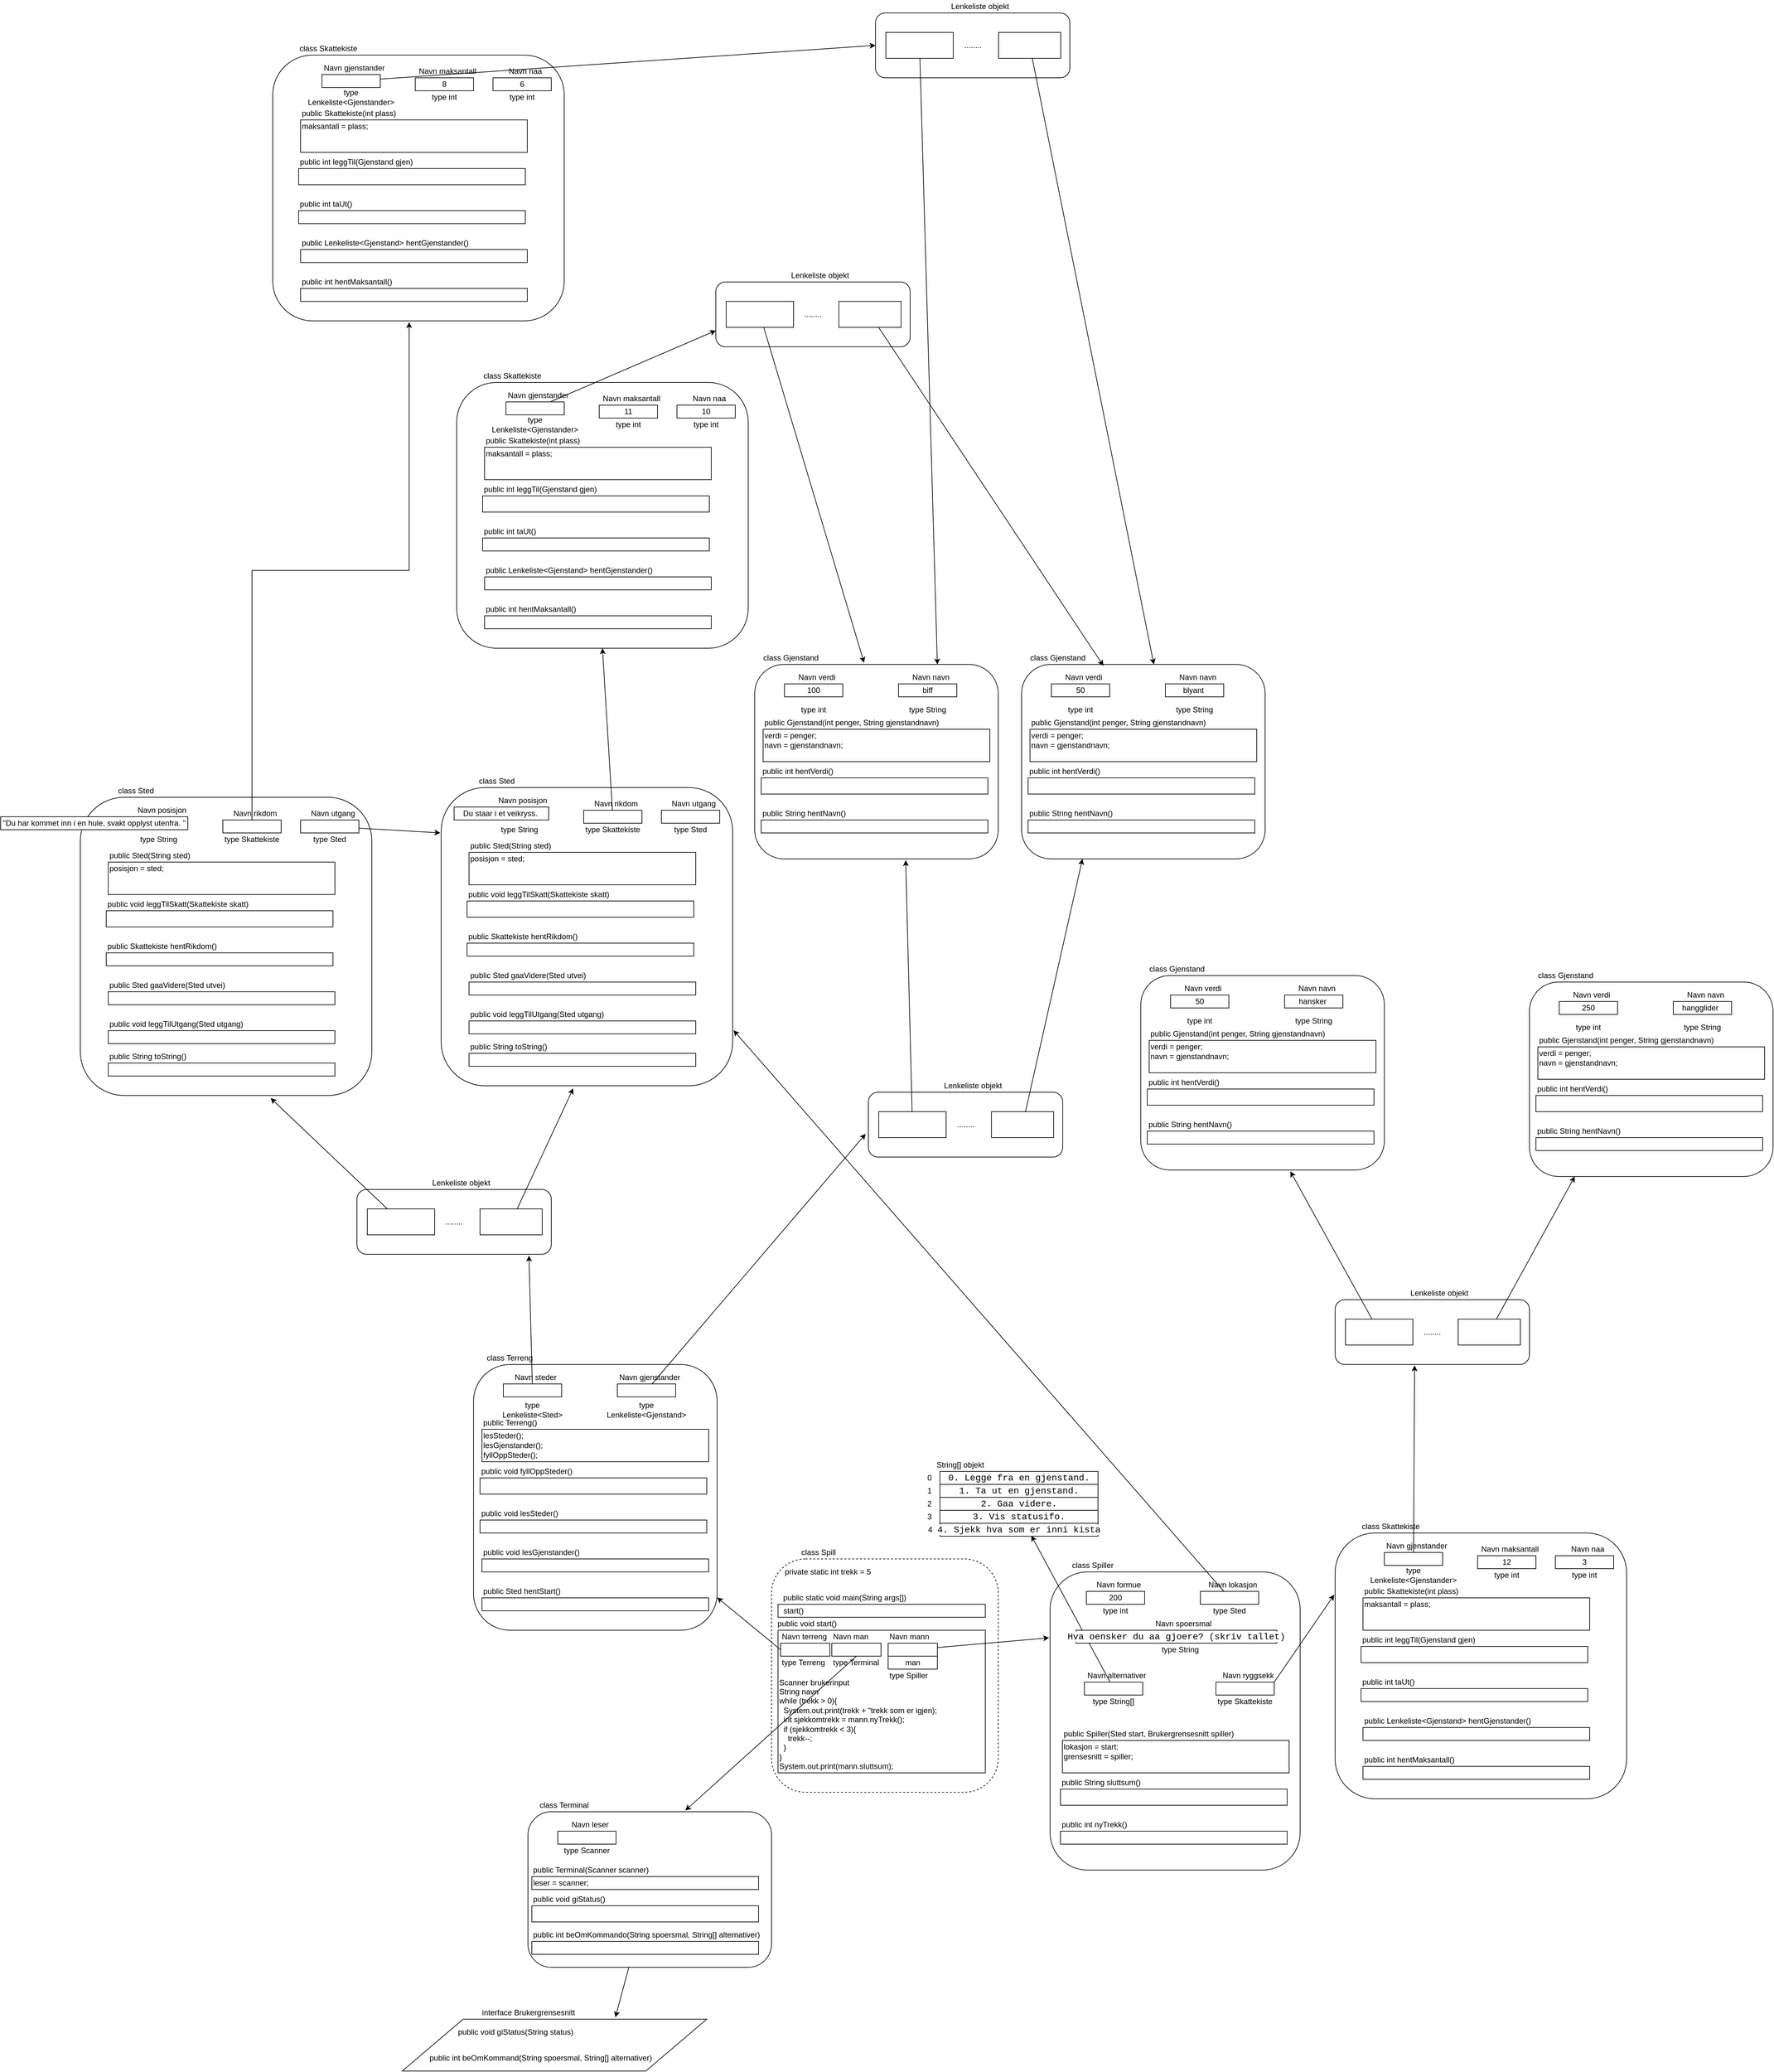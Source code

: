 <mxfile version="13.0.3" type="device"><diagram id="C5RBs43oDa-KdzZeNtuy" name="Page-1"><mxGraphModel dx="2559" dy="3010" grid="1" gridSize="10" guides="1" tooltips="1" connect="1" arrows="1" fold="1" page="1" pageScale="1" pageWidth="827" pageHeight="1169" math="0" shadow="0"><root><mxCell id="WIyWlLk6GJQsqaUBKTNV-0"/><mxCell id="WIyWlLk6GJQsqaUBKTNV-1" parent="WIyWlLk6GJQsqaUBKTNV-0"/><mxCell id="Sz180l5gmVgn3ifOmLaS-5" value="" style="rounded=1;whiteSpace=wrap;html=1;dashed=1;" parent="WIyWlLk6GJQsqaUBKTNV-1" vertex="1"><mxGeometry x="350" y="100" width="350" height="360" as="geometry"/></mxCell><mxCell id="Sz180l5gmVgn3ifOmLaS-16" value="" style="rounded=0;whiteSpace=wrap;html=1;" parent="WIyWlLk6GJQsqaUBKTNV-1" vertex="1"><mxGeometry x="360" y="210" width="320" height="220" as="geometry"/></mxCell><mxCell id="Sz180l5gmVgn3ifOmLaS-0" value="" style="shape=parallelogram;perimeter=parallelogramPerimeter;whiteSpace=wrap;html=1;" parent="WIyWlLk6GJQsqaUBKTNV-1" vertex="1"><mxGeometry x="-220" y="810" width="470" height="80" as="geometry"/></mxCell><mxCell id="Sz180l5gmVgn3ifOmLaS-1" value="interface Brukergrensesnitt" style="text;html=1;strokeColor=none;fillColor=none;align=center;verticalAlign=middle;whiteSpace=wrap;rounded=0;" parent="WIyWlLk6GJQsqaUBKTNV-1" vertex="1"><mxGeometry x="-110" y="790" width="170" height="20" as="geometry"/></mxCell><mxCell id="Sz180l5gmVgn3ifOmLaS-2" value="public int beOmKommand(String spoersmal, String[] alternativer)" style="text;html=1;strokeColor=none;fillColor=none;align=left;verticalAlign=middle;whiteSpace=wrap;rounded=0;" parent="WIyWlLk6GJQsqaUBKTNV-1" vertex="1"><mxGeometry x="-180" y="860" width="370" height="20" as="geometry"/></mxCell><mxCell id="Sz180l5gmVgn3ifOmLaS-3" value="public void giStatus(String status)" style="text;html=1;strokeColor=none;fillColor=none;align=left;verticalAlign=middle;whiteSpace=wrap;rounded=0;" parent="WIyWlLk6GJQsqaUBKTNV-1" vertex="1"><mxGeometry x="-136" y="820" width="316" height="20" as="geometry"/></mxCell><mxCell id="Sz180l5gmVgn3ifOmLaS-6" value="class Spill" style="text;html=1;strokeColor=none;fillColor=none;align=left;verticalAlign=middle;whiteSpace=wrap;rounded=0;dashed=1;" parent="WIyWlLk6GJQsqaUBKTNV-1" vertex="1"><mxGeometry x="394" y="80" width="116" height="20" as="geometry"/></mxCell><mxCell id="Sz180l5gmVgn3ifOmLaS-7" value="public static void main(String args[])" style="text;html=1;strokeColor=none;fillColor=none;align=center;verticalAlign=middle;whiteSpace=wrap;rounded=0;dashed=1;" parent="WIyWlLk6GJQsqaUBKTNV-1" vertex="1"><mxGeometry x="350" y="150" width="226" height="20" as="geometry"/></mxCell><mxCell id="Sz180l5gmVgn3ifOmLaS-8" value="" style="rounded=0;whiteSpace=wrap;html=1;" parent="WIyWlLk6GJQsqaUBKTNV-1" vertex="1"><mxGeometry x="360" y="170" width="320" height="20" as="geometry"/></mxCell><mxCell id="Sz180l5gmVgn3ifOmLaS-9" value="private static int trekk = 5" style="text;html=1;strokeColor=none;fillColor=none;align=center;verticalAlign=middle;whiteSpace=wrap;rounded=0;" parent="WIyWlLk6GJQsqaUBKTNV-1" vertex="1"><mxGeometry x="364" y="110" width="146" height="20" as="geometry"/></mxCell><mxCell id="Sz180l5gmVgn3ifOmLaS-10" value="Navn terreng" style="text;html=1;strokeColor=none;fillColor=none;align=left;verticalAlign=middle;whiteSpace=wrap;rounded=0;" parent="WIyWlLk6GJQsqaUBKTNV-1" vertex="1"><mxGeometry x="364" y="210" width="76" height="20" as="geometry"/></mxCell><mxCell id="Sz180l5gmVgn3ifOmLaS-11" value="Navn man" style="text;html=1;strokeColor=none;fillColor=none;align=left;verticalAlign=middle;whiteSpace=wrap;rounded=0;" parent="WIyWlLk6GJQsqaUBKTNV-1" vertex="1"><mxGeometry x="443" y="210" width="76" height="20" as="geometry"/></mxCell><mxCell id="Sz180l5gmVgn3ifOmLaS-12" value="type Terreng" style="text;html=1;strokeColor=none;fillColor=none;align=left;verticalAlign=middle;whiteSpace=wrap;rounded=0;" parent="WIyWlLk6GJQsqaUBKTNV-1" vertex="1"><mxGeometry x="364" y="250" width="76" height="20" as="geometry"/></mxCell><mxCell id="Sz180l5gmVgn3ifOmLaS-14" value="type Terminal" style="text;html=1;strokeColor=none;fillColor=none;align=left;verticalAlign=middle;whiteSpace=wrap;rounded=0;" parent="WIyWlLk6GJQsqaUBKTNV-1" vertex="1"><mxGeometry x="443" y="250" width="76" height="20" as="geometry"/></mxCell><mxCell id="Sz180l5gmVgn3ifOmLaS-15" value="public void start()" style="text;html=1;strokeColor=none;fillColor=none;align=center;verticalAlign=middle;whiteSpace=wrap;rounded=0;" parent="WIyWlLk6GJQsqaUBKTNV-1" vertex="1"><mxGeometry x="350" y="190" width="110" height="20" as="geometry"/></mxCell><mxCell id="Sz180l5gmVgn3ifOmLaS-17" value="start()" style="text;html=1;strokeColor=none;fillColor=none;align=center;verticalAlign=middle;whiteSpace=wrap;rounded=0;" parent="WIyWlLk6GJQsqaUBKTNV-1" vertex="1"><mxGeometry x="364" y="170" width="40" height="20" as="geometry"/></mxCell><mxCell id="Sz180l5gmVgn3ifOmLaS-18" value="Scanner brukerinput&lt;br&gt;String navn&lt;br&gt;while (trekk &amp;gt; 0){&lt;br&gt;&amp;nbsp; System.out.print(trekk + &quot;trekk som er igjen);&lt;br&gt;&amp;nbsp; int sjekkomtrekk = mann.nyTrekk();&lt;br&gt;&amp;nbsp; if (sjekkomtrekk &amp;lt; 3){&lt;br&gt;&amp;nbsp; &amp;nbsp; trekk--;&lt;br&gt;&amp;nbsp; }&lt;br&gt;}&lt;br&gt;System.out.print(mann.sluttsum);" style="text;html=1;strokeColor=none;fillColor=none;align=left;verticalAlign=middle;whiteSpace=wrap;rounded=0;" parent="WIyWlLk6GJQsqaUBKTNV-1" vertex="1"><mxGeometry x="360" y="280" width="300" height="150" as="geometry"/></mxCell><mxCell id="Sz180l5gmVgn3ifOmLaS-57" style="edgeStyle=none;rounded=0;orthogonalLoop=1;jettySize=auto;html=1;exitX=0;exitY=0.5;exitDx=0;exitDy=0;" parent="WIyWlLk6GJQsqaUBKTNV-1" source="Sz180l5gmVgn3ifOmLaS-20" target="Sz180l5gmVgn3ifOmLaS-39" edge="1"><mxGeometry relative="1" as="geometry"/></mxCell><mxCell id="Sz180l5gmVgn3ifOmLaS-20" value="" style="rounded=0;whiteSpace=wrap;html=1;" parent="WIyWlLk6GJQsqaUBKTNV-1" vertex="1"><mxGeometry x="364" y="230" width="76" height="20" as="geometry"/></mxCell><mxCell id="Sz180l5gmVgn3ifOmLaS-38" style="rounded=0;orthogonalLoop=1;jettySize=auto;html=1;exitX=0.5;exitY=1;exitDx=0;exitDy=0;entryX=0.646;entryY=-0.008;entryDx=0;entryDy=0;entryPerimeter=0;" parent="WIyWlLk6GJQsqaUBKTNV-1" source="Sz180l5gmVgn3ifOmLaS-21" target="Sz180l5gmVgn3ifOmLaS-25" edge="1"><mxGeometry relative="1" as="geometry"/></mxCell><mxCell id="Sz180l5gmVgn3ifOmLaS-21" value="" style="rounded=0;whiteSpace=wrap;html=1;" parent="WIyWlLk6GJQsqaUBKTNV-1" vertex="1"><mxGeometry x="443" y="230" width="76" height="20" as="geometry"/></mxCell><mxCell id="Sz180l5gmVgn3ifOmLaS-82" style="edgeStyle=none;rounded=0;orthogonalLoop=1;jettySize=auto;html=1;entryX=-0.004;entryY=0.221;entryDx=0;entryDy=0;entryPerimeter=0;" parent="WIyWlLk6GJQsqaUBKTNV-1" source="Sz180l5gmVgn3ifOmLaS-22" target="Sz180l5gmVgn3ifOmLaS-61" edge="1"><mxGeometry relative="1" as="geometry"/></mxCell><mxCell id="Sz180l5gmVgn3ifOmLaS-22" value="" style="rounded=0;whiteSpace=wrap;html=1;" parent="WIyWlLk6GJQsqaUBKTNV-1" vertex="1"><mxGeometry x="530" y="230" width="76" height="20" as="geometry"/></mxCell><mxCell id="Sz180l5gmVgn3ifOmLaS-23" value="Navn mann" style="text;html=1;strokeColor=none;fillColor=none;align=left;verticalAlign=middle;whiteSpace=wrap;rounded=0;" parent="WIyWlLk6GJQsqaUBKTNV-1" vertex="1"><mxGeometry x="530" y="210" width="80" height="20" as="geometry"/></mxCell><mxCell id="Sz180l5gmVgn3ifOmLaS-24" value="type Spiller" style="text;html=1;strokeColor=none;fillColor=none;align=left;verticalAlign=middle;whiteSpace=wrap;rounded=0;" parent="WIyWlLk6GJQsqaUBKTNV-1" vertex="1"><mxGeometry x="530" y="270" width="76" height="20" as="geometry"/></mxCell><mxCell id="Sz180l5gmVgn3ifOmLaS-37" style="rounded=0;orthogonalLoop=1;jettySize=auto;html=1;entryX=0.7;entryY=-0.037;entryDx=0;entryDy=0;entryPerimeter=0;" parent="WIyWlLk6GJQsqaUBKTNV-1" source="Sz180l5gmVgn3ifOmLaS-25" target="Sz180l5gmVgn3ifOmLaS-0" edge="1"><mxGeometry relative="1" as="geometry"/></mxCell><mxCell id="Sz180l5gmVgn3ifOmLaS-25" value="" style="rounded=1;whiteSpace=wrap;html=1;" parent="WIyWlLk6GJQsqaUBKTNV-1" vertex="1"><mxGeometry x="-26" y="490" width="376" height="240" as="geometry"/></mxCell><mxCell id="Sz180l5gmVgn3ifOmLaS-26" value="leser = scanner;" style="rounded=0;whiteSpace=wrap;html=1;align=left;" parent="WIyWlLk6GJQsqaUBKTNV-1" vertex="1"><mxGeometry x="-20" y="590" width="350" height="20" as="geometry"/></mxCell><mxCell id="Sz180l5gmVgn3ifOmLaS-27" value="man" style="rounded=0;whiteSpace=wrap;html=1;" parent="WIyWlLk6GJQsqaUBKTNV-1" vertex="1"><mxGeometry x="530" y="250" width="76" height="20" as="geometry"/></mxCell><mxCell id="Sz180l5gmVgn3ifOmLaS-28" value="class Terminal" style="text;html=1;strokeColor=none;fillColor=none;align=center;verticalAlign=middle;whiteSpace=wrap;rounded=0;" parent="WIyWlLk6GJQsqaUBKTNV-1" vertex="1"><mxGeometry x="-20" y="470" width="100" height="20" as="geometry"/></mxCell><mxCell id="Sz180l5gmVgn3ifOmLaS-29" value="" style="rounded=0;whiteSpace=wrap;html=1;" parent="WIyWlLk6GJQsqaUBKTNV-1" vertex="1"><mxGeometry x="-20" y="635" width="350" height="25" as="geometry"/></mxCell><mxCell id="Sz180l5gmVgn3ifOmLaS-30" value="" style="rounded=0;whiteSpace=wrap;html=1;" parent="WIyWlLk6GJQsqaUBKTNV-1" vertex="1"><mxGeometry x="-20" y="690" width="350" height="20" as="geometry"/></mxCell><mxCell id="Sz180l5gmVgn3ifOmLaS-31" value="public Terminal(Scanner scanner)" style="text;html=1;strokeColor=none;fillColor=none;align=left;verticalAlign=middle;whiteSpace=wrap;rounded=0;" parent="WIyWlLk6GJQsqaUBKTNV-1" vertex="1"><mxGeometry x="-20" y="570" width="190" height="20" as="geometry"/></mxCell><mxCell id="Sz180l5gmVgn3ifOmLaS-32" value="public void giStatus()" style="text;html=1;strokeColor=none;fillColor=none;align=left;verticalAlign=middle;whiteSpace=wrap;rounded=0;" parent="WIyWlLk6GJQsqaUBKTNV-1" vertex="1"><mxGeometry x="-20" y="615" width="240" height="20" as="geometry"/></mxCell><mxCell id="Sz180l5gmVgn3ifOmLaS-33" value="public int beOmKommando(String spoersmal, String[] alternativer)" style="text;html=1;strokeColor=none;fillColor=none;align=left;verticalAlign=middle;whiteSpace=wrap;rounded=0;" parent="WIyWlLk6GJQsqaUBKTNV-1" vertex="1"><mxGeometry x="-20" y="670" width="360" height="20" as="geometry"/></mxCell><mxCell id="Sz180l5gmVgn3ifOmLaS-34" value="Navn leser" style="text;html=1;strokeColor=none;fillColor=none;align=center;verticalAlign=middle;whiteSpace=wrap;rounded=0;" parent="WIyWlLk6GJQsqaUBKTNV-1" vertex="1"><mxGeometry x="20" y="500" width="100" height="20" as="geometry"/></mxCell><mxCell id="Sz180l5gmVgn3ifOmLaS-35" value="" style="rounded=0;whiteSpace=wrap;html=1;" parent="WIyWlLk6GJQsqaUBKTNV-1" vertex="1"><mxGeometry x="20" y="520" width="90" height="20" as="geometry"/></mxCell><mxCell id="Sz180l5gmVgn3ifOmLaS-36" value="type Scanner" style="text;html=1;strokeColor=none;fillColor=none;align=center;verticalAlign=middle;whiteSpace=wrap;rounded=0;" parent="WIyWlLk6GJQsqaUBKTNV-1" vertex="1"><mxGeometry x="20" y="540" width="90" height="20" as="geometry"/></mxCell><mxCell id="Sz180l5gmVgn3ifOmLaS-39" value="" style="rounded=1;whiteSpace=wrap;html=1;" parent="WIyWlLk6GJQsqaUBKTNV-1" vertex="1"><mxGeometry x="-110" y="-200" width="376" height="410" as="geometry"/></mxCell><mxCell id="Sz180l5gmVgn3ifOmLaS-40" value="" style="rounded=0;whiteSpace=wrap;html=1;" parent="WIyWlLk6GJQsqaUBKTNV-1" vertex="1"><mxGeometry x="-97" y="-100" width="350" height="50" as="geometry"/></mxCell><mxCell id="Sz180l5gmVgn3ifOmLaS-41" value="class Terreng" style="text;html=1;strokeColor=none;fillColor=none;align=center;verticalAlign=middle;whiteSpace=wrap;rounded=0;" parent="WIyWlLk6GJQsqaUBKTNV-1" vertex="1"><mxGeometry x="-104" y="-220" width="100" height="20" as="geometry"/></mxCell><mxCell id="Sz180l5gmVgn3ifOmLaS-42" value="" style="rounded=0;whiteSpace=wrap;html=1;" parent="WIyWlLk6GJQsqaUBKTNV-1" vertex="1"><mxGeometry x="-100" y="-25" width="350" height="25" as="geometry"/></mxCell><mxCell id="Sz180l5gmVgn3ifOmLaS-43" value="" style="rounded=0;whiteSpace=wrap;html=1;" parent="WIyWlLk6GJQsqaUBKTNV-1" vertex="1"><mxGeometry x="-100" y="40" width="350" height="20" as="geometry"/></mxCell><mxCell id="Sz180l5gmVgn3ifOmLaS-44" value="public Terreng()" style="text;html=1;strokeColor=none;fillColor=none;align=left;verticalAlign=middle;whiteSpace=wrap;rounded=0;" parent="WIyWlLk6GJQsqaUBKTNV-1" vertex="1"><mxGeometry x="-97" y="-120" width="190" height="20" as="geometry"/></mxCell><mxCell id="Sz180l5gmVgn3ifOmLaS-45" value="public void fyllOppSteder()" style="text;html=1;strokeColor=none;fillColor=none;align=left;verticalAlign=middle;whiteSpace=wrap;rounded=0;" parent="WIyWlLk6GJQsqaUBKTNV-1" vertex="1"><mxGeometry x="-100" y="-45" width="240" height="20" as="geometry"/></mxCell><mxCell id="Sz180l5gmVgn3ifOmLaS-46" value="public void lesSteder()" style="text;html=1;strokeColor=none;fillColor=none;align=left;verticalAlign=middle;whiteSpace=wrap;rounded=0;" parent="WIyWlLk6GJQsqaUBKTNV-1" vertex="1"><mxGeometry x="-100" y="20" width="360" height="20" as="geometry"/></mxCell><mxCell id="Sz180l5gmVgn3ifOmLaS-47" value="Navn steder" style="text;html=1;strokeColor=none;fillColor=none;align=center;verticalAlign=middle;whiteSpace=wrap;rounded=0;" parent="WIyWlLk6GJQsqaUBKTNV-1" vertex="1"><mxGeometry x="-64" y="-190" width="100" height="20" as="geometry"/></mxCell><mxCell id="Sz180l5gmVgn3ifOmLaS-140" style="edgeStyle=none;rounded=0;orthogonalLoop=1;jettySize=auto;html=1;entryX=0.885;entryY=1.021;entryDx=0;entryDy=0;entryPerimeter=0;" parent="WIyWlLk6GJQsqaUBKTNV-1" source="Sz180l5gmVgn3ifOmLaS-48" target="Sz180l5gmVgn3ifOmLaS-132" edge="1"><mxGeometry relative="1" as="geometry"/></mxCell><mxCell id="Sz180l5gmVgn3ifOmLaS-48" value="" style="rounded=0;whiteSpace=wrap;html=1;" parent="WIyWlLk6GJQsqaUBKTNV-1" vertex="1"><mxGeometry x="-64" y="-170" width="90" height="20" as="geometry"/></mxCell><mxCell id="Sz180l5gmVgn3ifOmLaS-49" value="type Lenkeliste&amp;lt;Sted&amp;gt;" style="text;html=1;strokeColor=none;fillColor=none;align=center;verticalAlign=middle;whiteSpace=wrap;rounded=0;" parent="WIyWlLk6GJQsqaUBKTNV-1" vertex="1"><mxGeometry x="-64" y="-140" width="90" height="20" as="geometry"/></mxCell><mxCell id="Sz180l5gmVgn3ifOmLaS-50" value="Navn gjenstander" style="text;html=1;strokeColor=none;fillColor=none;align=center;verticalAlign=middle;whiteSpace=wrap;rounded=0;" parent="WIyWlLk6GJQsqaUBKTNV-1" vertex="1"><mxGeometry x="112" y="-190" width="100" height="20" as="geometry"/></mxCell><mxCell id="Sz180l5gmVgn3ifOmLaS-141" style="edgeStyle=none;rounded=0;orthogonalLoop=1;jettySize=auto;html=1;entryX=-0.014;entryY=0.643;entryDx=0;entryDy=0;entryPerimeter=0;" parent="WIyWlLk6GJQsqaUBKTNV-1" source="Sz180l5gmVgn3ifOmLaS-51" target="Sz180l5gmVgn3ifOmLaS-136" edge="1"><mxGeometry relative="1" as="geometry"/></mxCell><mxCell id="Sz180l5gmVgn3ifOmLaS-51" value="" style="rounded=0;whiteSpace=wrap;html=1;" parent="WIyWlLk6GJQsqaUBKTNV-1" vertex="1"><mxGeometry x="112" y="-170" width="90" height="20" as="geometry"/></mxCell><mxCell id="Sz180l5gmVgn3ifOmLaS-52" value="type Lenkeliste&amp;lt;Gjenstand&amp;gt;" style="text;html=1;strokeColor=none;fillColor=none;align=center;verticalAlign=middle;whiteSpace=wrap;rounded=0;" parent="WIyWlLk6GJQsqaUBKTNV-1" vertex="1"><mxGeometry x="112" y="-140" width="90" height="20" as="geometry"/></mxCell><mxCell id="Sz180l5gmVgn3ifOmLaS-53" value="" style="rounded=0;whiteSpace=wrap;html=1;" parent="WIyWlLk6GJQsqaUBKTNV-1" vertex="1"><mxGeometry x="-97" y="100" width="350" height="20" as="geometry"/></mxCell><mxCell id="Sz180l5gmVgn3ifOmLaS-54" value="public void lesGjenstander()" style="text;html=1;strokeColor=none;fillColor=none;align=left;verticalAlign=middle;whiteSpace=wrap;rounded=0;" parent="WIyWlLk6GJQsqaUBKTNV-1" vertex="1"><mxGeometry x="-97" y="80" width="360" height="20" as="geometry"/></mxCell><mxCell id="Sz180l5gmVgn3ifOmLaS-55" value="" style="rounded=0;whiteSpace=wrap;html=1;" parent="WIyWlLk6GJQsqaUBKTNV-1" vertex="1"><mxGeometry x="-97" y="160" width="350" height="20" as="geometry"/></mxCell><mxCell id="Sz180l5gmVgn3ifOmLaS-56" value="public Sted hentStart()" style="text;html=1;strokeColor=none;fillColor=none;align=left;verticalAlign=middle;whiteSpace=wrap;rounded=0;" parent="WIyWlLk6GJQsqaUBKTNV-1" vertex="1"><mxGeometry x="-97" y="140" width="360" height="20" as="geometry"/></mxCell><mxCell id="Sz180l5gmVgn3ifOmLaS-58" value="fyllOppSteder();" style="text;html=1;strokeColor=none;fillColor=none;align=left;verticalAlign=middle;whiteSpace=wrap;rounded=0;" parent="WIyWlLk6GJQsqaUBKTNV-1" vertex="1"><mxGeometry x="-97" y="-70" width="240" height="20" as="geometry"/></mxCell><mxCell id="Sz180l5gmVgn3ifOmLaS-59" value="lesSteder();" style="text;html=1;strokeColor=none;fillColor=none;align=left;verticalAlign=middle;whiteSpace=wrap;rounded=0;" parent="WIyWlLk6GJQsqaUBKTNV-1" vertex="1"><mxGeometry x="-97" y="-100" width="360" height="20" as="geometry"/></mxCell><mxCell id="Sz180l5gmVgn3ifOmLaS-60" value="lesGjenstander();" style="text;html=1;strokeColor=none;fillColor=none;align=left;verticalAlign=middle;whiteSpace=wrap;rounded=0;" parent="WIyWlLk6GJQsqaUBKTNV-1" vertex="1"><mxGeometry x="-97" y="-85" width="360" height="20" as="geometry"/></mxCell><mxCell id="Sz180l5gmVgn3ifOmLaS-61" value="" style="rounded=1;whiteSpace=wrap;html=1;" parent="WIyWlLk6GJQsqaUBKTNV-1" vertex="1"><mxGeometry x="780" y="120" width="386" height="460" as="geometry"/></mxCell><mxCell id="Sz180l5gmVgn3ifOmLaS-62" value="" style="rounded=0;whiteSpace=wrap;html=1;" parent="WIyWlLk6GJQsqaUBKTNV-1" vertex="1"><mxGeometry x="799" y="380" width="350" height="50" as="geometry"/></mxCell><mxCell id="Sz180l5gmVgn3ifOmLaS-63" value="class Spiller" style="text;html=1;strokeColor=none;fillColor=none;align=center;verticalAlign=middle;whiteSpace=wrap;rounded=0;" parent="WIyWlLk6GJQsqaUBKTNV-1" vertex="1"><mxGeometry x="796" y="100" width="100" height="20" as="geometry"/></mxCell><mxCell id="Sz180l5gmVgn3ifOmLaS-64" value="" style="rounded=0;whiteSpace=wrap;html=1;" parent="WIyWlLk6GJQsqaUBKTNV-1" vertex="1"><mxGeometry x="796" y="455" width="350" height="25" as="geometry"/></mxCell><mxCell id="Sz180l5gmVgn3ifOmLaS-65" value="" style="rounded=0;whiteSpace=wrap;html=1;" parent="WIyWlLk6GJQsqaUBKTNV-1" vertex="1"><mxGeometry x="796" y="520" width="350" height="20" as="geometry"/></mxCell><mxCell id="Sz180l5gmVgn3ifOmLaS-66" value="public Spiller(Sted start, Brukergrensesnitt spiller)" style="text;html=1;strokeColor=none;fillColor=none;align=left;verticalAlign=middle;whiteSpace=wrap;rounded=0;" parent="WIyWlLk6GJQsqaUBKTNV-1" vertex="1"><mxGeometry x="799" y="360" width="270.5" height="20" as="geometry"/></mxCell><mxCell id="Sz180l5gmVgn3ifOmLaS-67" value="public String sluttsum()" style="text;html=1;strokeColor=none;fillColor=none;align=left;verticalAlign=middle;whiteSpace=wrap;rounded=0;" parent="WIyWlLk6GJQsqaUBKTNV-1" vertex="1"><mxGeometry x="796" y="435" width="240" height="20" as="geometry"/></mxCell><mxCell id="Sz180l5gmVgn3ifOmLaS-68" value="public int nyTrekk()" style="text;html=1;strokeColor=none;fillColor=none;align=left;verticalAlign=middle;whiteSpace=wrap;rounded=0;" parent="WIyWlLk6GJQsqaUBKTNV-1" vertex="1"><mxGeometry x="796" y="500" width="360" height="20" as="geometry"/></mxCell><mxCell id="Sz180l5gmVgn3ifOmLaS-69" value="Navn formue" style="text;html=1;strokeColor=none;fillColor=none;align=center;verticalAlign=middle;whiteSpace=wrap;rounded=0;" parent="WIyWlLk6GJQsqaUBKTNV-1" vertex="1"><mxGeometry x="836" y="130" width="100" height="20" as="geometry"/></mxCell><mxCell id="Sz180l5gmVgn3ifOmLaS-70" value="&lt;span&gt;200&lt;/span&gt;" style="rounded=0;whiteSpace=wrap;html=1;" parent="WIyWlLk6GJQsqaUBKTNV-1" vertex="1"><mxGeometry x="836" y="150" width="90" height="20" as="geometry"/></mxCell><mxCell id="Sz180l5gmVgn3ifOmLaS-71" value="type int" style="text;html=1;strokeColor=none;fillColor=none;align=center;verticalAlign=middle;whiteSpace=wrap;rounded=0;" parent="WIyWlLk6GJQsqaUBKTNV-1" vertex="1"><mxGeometry x="836" y="170" width="90" height="20" as="geometry"/></mxCell><mxCell id="Sz180l5gmVgn3ifOmLaS-72" value="Navn lokasjon" style="text;html=1;strokeColor=none;fillColor=none;align=center;verticalAlign=middle;whiteSpace=wrap;rounded=0;" parent="WIyWlLk6GJQsqaUBKTNV-1" vertex="1"><mxGeometry x="1012" y="130" width="100" height="20" as="geometry"/></mxCell><mxCell id="Sz180l5gmVgn3ifOmLaS-319" style="edgeStyle=none;rounded=0;orthogonalLoop=1;jettySize=auto;html=1;entryX=1.003;entryY=0.814;entryDx=0;entryDy=0;entryPerimeter=0;" parent="WIyWlLk6GJQsqaUBKTNV-1" source="Sz180l5gmVgn3ifOmLaS-73" target="Sz180l5gmVgn3ifOmLaS-320" edge="1"><mxGeometry relative="1" as="geometry"><mxPoint x="480" y="-882.857" as="targetPoint"/></mxGeometry></mxCell><mxCell id="Sz180l5gmVgn3ifOmLaS-73" value="" style="rounded=0;whiteSpace=wrap;html=1;" parent="WIyWlLk6GJQsqaUBKTNV-1" vertex="1"><mxGeometry x="1012" y="150" width="90" height="20" as="geometry"/></mxCell><mxCell id="Sz180l5gmVgn3ifOmLaS-74" value="type Sted" style="text;html=1;strokeColor=none;fillColor=none;align=center;verticalAlign=middle;whiteSpace=wrap;rounded=0;" parent="WIyWlLk6GJQsqaUBKTNV-1" vertex="1"><mxGeometry x="1012" y="170" width="90" height="20" as="geometry"/></mxCell><mxCell id="Sz180l5gmVgn3ifOmLaS-80" value="lokasjon = start;" style="text;html=1;strokeColor=none;fillColor=none;align=left;verticalAlign=middle;whiteSpace=wrap;rounded=0;" parent="WIyWlLk6GJQsqaUBKTNV-1" vertex="1"><mxGeometry x="799" y="380" width="360" height="20" as="geometry"/></mxCell><mxCell id="Sz180l5gmVgn3ifOmLaS-81" value="grensesnitt = spiller;" style="text;html=1;strokeColor=none;fillColor=none;align=left;verticalAlign=middle;whiteSpace=wrap;rounded=0;" parent="WIyWlLk6GJQsqaUBKTNV-1" vertex="1"><mxGeometry x="799" y="395" width="360" height="20" as="geometry"/></mxCell><mxCell id="Sz180l5gmVgn3ifOmLaS-84" value="Navn alternativer" style="text;html=1;strokeColor=none;fillColor=none;align=center;verticalAlign=middle;whiteSpace=wrap;rounded=0;" parent="WIyWlLk6GJQsqaUBKTNV-1" vertex="1"><mxGeometry x="833" y="270" width="100" height="20" as="geometry"/></mxCell><mxCell id="Sz180l5gmVgn3ifOmLaS-452" style="edgeStyle=none;rounded=0;orthogonalLoop=1;jettySize=auto;html=1;entryX=0.578;entryY=0.95;entryDx=0;entryDy=0;entryPerimeter=0;" parent="WIyWlLk6GJQsqaUBKTNV-1" source="Sz180l5gmVgn3ifOmLaS-85" target="hehkTCYd2-b1D4KVR7t9-9" edge="1"><mxGeometry relative="1" as="geometry"><mxPoint x="762.346" y="75" as="targetPoint"/></mxGeometry></mxCell><mxCell id="Sz180l5gmVgn3ifOmLaS-85" value="" style="rounded=0;whiteSpace=wrap;html=1;" parent="WIyWlLk6GJQsqaUBKTNV-1" vertex="1"><mxGeometry x="833" y="290" width="90" height="20" as="geometry"/></mxCell><mxCell id="Sz180l5gmVgn3ifOmLaS-86" value="type String[]" style="text;html=1;strokeColor=none;fillColor=none;align=center;verticalAlign=middle;whiteSpace=wrap;rounded=0;" parent="WIyWlLk6GJQsqaUBKTNV-1" vertex="1"><mxGeometry x="833" y="310" width="90" height="20" as="geometry"/></mxCell><mxCell id="Sz180l5gmVgn3ifOmLaS-87" value="Navn spoersmal" style="text;html=1;strokeColor=none;fillColor=none;align=center;verticalAlign=middle;whiteSpace=wrap;rounded=0;" parent="WIyWlLk6GJQsqaUBKTNV-1" vertex="1"><mxGeometry x="936" y="190" width="100" height="20" as="geometry"/></mxCell><mxCell id="Sz180l5gmVgn3ifOmLaS-88" value="&lt;span style=&quot;font-family: &amp;#34;consolas&amp;#34; , &amp;#34;courier new&amp;#34; , monospace ; font-size: 14px ; background-color: rgb(255 , 255 , 255)&quot;&gt;Hva&amp;nbsp;oensker&amp;nbsp;du&amp;nbsp;aa&amp;nbsp;gjoere?&amp;nbsp;(skriv&amp;nbsp;tallet)&lt;/span&gt;" style="rounded=0;whiteSpace=wrap;html=1;" parent="WIyWlLk6GJQsqaUBKTNV-1" vertex="1"><mxGeometry x="820" y="210" width="310" height="20" as="geometry"/></mxCell><mxCell id="Sz180l5gmVgn3ifOmLaS-89" value="type String" style="text;html=1;strokeColor=none;fillColor=none;align=center;verticalAlign=middle;whiteSpace=wrap;rounded=0;" parent="WIyWlLk6GJQsqaUBKTNV-1" vertex="1"><mxGeometry x="936" y="230" width="90" height="20" as="geometry"/></mxCell><mxCell id="Sz180l5gmVgn3ifOmLaS-90" value="Navn ryggsekk" style="text;html=1;strokeColor=none;fillColor=none;align=center;verticalAlign=middle;whiteSpace=wrap;rounded=0;" parent="WIyWlLk6GJQsqaUBKTNV-1" vertex="1"><mxGeometry x="1036" y="270" width="100" height="20" as="geometry"/></mxCell><mxCell id="Sz180l5gmVgn3ifOmLaS-125" style="edgeStyle=none;rounded=0;orthogonalLoop=1;jettySize=auto;html=1;entryX=-0.003;entryY=0.232;entryDx=0;entryDy=0;entryPerimeter=0;exitX=1;exitY=0;exitDx=0;exitDy=0;" parent="WIyWlLk6GJQsqaUBKTNV-1" source="Sz180l5gmVgn3ifOmLaS-91" target="Sz180l5gmVgn3ifOmLaS-93" edge="1"><mxGeometry relative="1" as="geometry"/></mxCell><mxCell id="Sz180l5gmVgn3ifOmLaS-91" value="" style="rounded=0;whiteSpace=wrap;html=1;" parent="WIyWlLk6GJQsqaUBKTNV-1" vertex="1"><mxGeometry x="1036" y="290" width="90" height="20" as="geometry"/></mxCell><mxCell id="Sz180l5gmVgn3ifOmLaS-92" value="type Skattekiste" style="text;html=1;strokeColor=none;fillColor=none;align=center;verticalAlign=middle;whiteSpace=wrap;rounded=0;" parent="WIyWlLk6GJQsqaUBKTNV-1" vertex="1"><mxGeometry x="1036" y="310" width="90" height="20" as="geometry"/></mxCell><mxCell id="Sz180l5gmVgn3ifOmLaS-93" value="" style="rounded=1;whiteSpace=wrap;html=1;" parent="WIyWlLk6GJQsqaUBKTNV-1" vertex="1"><mxGeometry x="1220" y="60" width="450" height="410" as="geometry"/></mxCell><mxCell id="Sz180l5gmVgn3ifOmLaS-94" value="" style="rounded=0;whiteSpace=wrap;html=1;" parent="WIyWlLk6GJQsqaUBKTNV-1" vertex="1"><mxGeometry x="1263" y="160" width="350" height="50" as="geometry"/></mxCell><mxCell id="Sz180l5gmVgn3ifOmLaS-95" value="class Skattekiste" style="text;html=1;strokeColor=none;fillColor=none;align=center;verticalAlign=middle;whiteSpace=wrap;rounded=0;" parent="WIyWlLk6GJQsqaUBKTNV-1" vertex="1"><mxGeometry x="1256" y="40" width="100" height="20" as="geometry"/></mxCell><mxCell id="Sz180l5gmVgn3ifOmLaS-96" value="" style="rounded=0;whiteSpace=wrap;html=1;" parent="WIyWlLk6GJQsqaUBKTNV-1" vertex="1"><mxGeometry x="1260" y="235" width="350" height="25" as="geometry"/></mxCell><mxCell id="Sz180l5gmVgn3ifOmLaS-97" value="" style="rounded=0;whiteSpace=wrap;html=1;" parent="WIyWlLk6GJQsqaUBKTNV-1" vertex="1"><mxGeometry x="1260" y="300" width="350" height="20" as="geometry"/></mxCell><mxCell id="Sz180l5gmVgn3ifOmLaS-98" value="public Skattekiste(int plass)" style="text;html=1;strokeColor=none;fillColor=none;align=left;verticalAlign=middle;whiteSpace=wrap;rounded=0;" parent="WIyWlLk6GJQsqaUBKTNV-1" vertex="1"><mxGeometry x="1263" y="140" width="190" height="20" as="geometry"/></mxCell><mxCell id="Sz180l5gmVgn3ifOmLaS-99" value="public int leggTil(Gjenstand gjen)" style="text;html=1;strokeColor=none;fillColor=none;align=left;verticalAlign=middle;whiteSpace=wrap;rounded=0;" parent="WIyWlLk6GJQsqaUBKTNV-1" vertex="1"><mxGeometry x="1260" y="215" width="240" height="20" as="geometry"/></mxCell><mxCell id="Sz180l5gmVgn3ifOmLaS-100" value="public int taUt()" style="text;html=1;strokeColor=none;fillColor=none;align=left;verticalAlign=middle;whiteSpace=wrap;rounded=0;" parent="WIyWlLk6GJQsqaUBKTNV-1" vertex="1"><mxGeometry x="1260" y="280" width="360" height="20" as="geometry"/></mxCell><mxCell id="Sz180l5gmVgn3ifOmLaS-101" value="Navn gjenstander" style="text;html=1;strokeColor=none;fillColor=none;align=center;verticalAlign=middle;whiteSpace=wrap;rounded=0;" parent="WIyWlLk6GJQsqaUBKTNV-1" vertex="1"><mxGeometry x="1296" y="70" width="100" height="20" as="geometry"/></mxCell><mxCell id="Sz180l5gmVgn3ifOmLaS-199" style="edgeStyle=none;rounded=0;orthogonalLoop=1;jettySize=auto;html=1;entryX=0.409;entryY=1.014;entryDx=0;entryDy=0;entryPerimeter=0;" parent="WIyWlLk6GJQsqaUBKTNV-1" source="Sz180l5gmVgn3ifOmLaS-102" target="Sz180l5gmVgn3ifOmLaS-126" edge="1"><mxGeometry relative="1" as="geometry"/></mxCell><mxCell id="Sz180l5gmVgn3ifOmLaS-102" value="" style="rounded=0;whiteSpace=wrap;html=1;" parent="WIyWlLk6GJQsqaUBKTNV-1" vertex="1"><mxGeometry x="1296" y="90" width="90" height="20" as="geometry"/></mxCell><mxCell id="Sz180l5gmVgn3ifOmLaS-103" value="type Lenkeliste&amp;lt;Gjenstander&amp;gt;" style="text;html=1;strokeColor=none;fillColor=none;align=center;verticalAlign=middle;whiteSpace=wrap;rounded=0;" parent="WIyWlLk6GJQsqaUBKTNV-1" vertex="1"><mxGeometry x="1296" y="115" width="90" height="20" as="geometry"/></mxCell><mxCell id="Sz180l5gmVgn3ifOmLaS-104" value="Navn naa" style="text;html=1;strokeColor=none;fillColor=none;align=center;verticalAlign=middle;whiteSpace=wrap;rounded=0;" parent="WIyWlLk6GJQsqaUBKTNV-1" vertex="1"><mxGeometry x="1560" y="75" width="100" height="20" as="geometry"/></mxCell><mxCell id="Sz180l5gmVgn3ifOmLaS-105" value="&lt;span&gt;3&lt;/span&gt;" style="rounded=0;whiteSpace=wrap;html=1;" parent="WIyWlLk6GJQsqaUBKTNV-1" vertex="1"><mxGeometry x="1560" y="95" width="90" height="20" as="geometry"/></mxCell><mxCell id="Sz180l5gmVgn3ifOmLaS-106" value="type int" style="text;html=1;strokeColor=none;fillColor=none;align=center;verticalAlign=middle;whiteSpace=wrap;rounded=0;" parent="WIyWlLk6GJQsqaUBKTNV-1" vertex="1"><mxGeometry x="1560" y="115" width="90" height="20" as="geometry"/></mxCell><mxCell id="Sz180l5gmVgn3ifOmLaS-107" value="" style="rounded=0;whiteSpace=wrap;html=1;" parent="WIyWlLk6GJQsqaUBKTNV-1" vertex="1"><mxGeometry x="1263" y="360" width="350" height="20" as="geometry"/></mxCell><mxCell id="Sz180l5gmVgn3ifOmLaS-108" value="public Lenkeliste&amp;lt;Gjenstand&amp;gt; hentGjenstander()" style="text;html=1;strokeColor=none;fillColor=none;align=left;verticalAlign=middle;whiteSpace=wrap;rounded=0;" parent="WIyWlLk6GJQsqaUBKTNV-1" vertex="1"><mxGeometry x="1263" y="340" width="360" height="20" as="geometry"/></mxCell><mxCell id="Sz180l5gmVgn3ifOmLaS-109" value="" style="rounded=0;whiteSpace=wrap;html=1;" parent="WIyWlLk6GJQsqaUBKTNV-1" vertex="1"><mxGeometry x="1263" y="420" width="350" height="20" as="geometry"/></mxCell><mxCell id="Sz180l5gmVgn3ifOmLaS-110" value="public int hentMaksantall()" style="text;html=1;strokeColor=none;fillColor=none;align=left;verticalAlign=middle;whiteSpace=wrap;rounded=0;" parent="WIyWlLk6GJQsqaUBKTNV-1" vertex="1"><mxGeometry x="1263" y="400" width="360" height="20" as="geometry"/></mxCell><mxCell id="Sz180l5gmVgn3ifOmLaS-112" value="maksantall = plass;" style="text;html=1;strokeColor=none;fillColor=none;align=left;verticalAlign=middle;whiteSpace=wrap;rounded=0;" parent="WIyWlLk6GJQsqaUBKTNV-1" vertex="1"><mxGeometry x="1263" y="160" width="360" height="20" as="geometry"/></mxCell><mxCell id="Sz180l5gmVgn3ifOmLaS-117" value="Navn maksantall" style="text;html=1;strokeColor=none;fillColor=none;align=center;verticalAlign=middle;whiteSpace=wrap;rounded=0;" parent="WIyWlLk6GJQsqaUBKTNV-1" vertex="1"><mxGeometry x="1440" y="75" width="100" height="20" as="geometry"/></mxCell><mxCell id="Sz180l5gmVgn3ifOmLaS-118" value="&lt;span&gt;12&lt;/span&gt;" style="rounded=0;whiteSpace=wrap;html=1;" parent="WIyWlLk6GJQsqaUBKTNV-1" vertex="1"><mxGeometry x="1440" y="95" width="90" height="20" as="geometry"/></mxCell><mxCell id="Sz180l5gmVgn3ifOmLaS-119" value="type int" style="text;html=1;strokeColor=none;fillColor=none;align=center;verticalAlign=middle;whiteSpace=wrap;rounded=0;" parent="WIyWlLk6GJQsqaUBKTNV-1" vertex="1"><mxGeometry x="1440" y="115" width="90" height="20" as="geometry"/></mxCell><mxCell id="Sz180l5gmVgn3ifOmLaS-126" value="........" style="rounded=1;whiteSpace=wrap;html=1;" parent="WIyWlLk6GJQsqaUBKTNV-1" vertex="1"><mxGeometry x="1220" y="-300" width="300" height="100" as="geometry"/></mxCell><mxCell id="Sz180l5gmVgn3ifOmLaS-179" style="edgeStyle=none;rounded=0;orthogonalLoop=1;jettySize=auto;html=1;entryX=0.614;entryY=1.007;entryDx=0;entryDy=0;entryPerimeter=0;" parent="WIyWlLk6GJQsqaUBKTNV-1" source="Sz180l5gmVgn3ifOmLaS-127" target="Sz180l5gmVgn3ifOmLaS-142" edge="1"><mxGeometry relative="1" as="geometry"/></mxCell><mxCell id="Sz180l5gmVgn3ifOmLaS-127" value="" style="rounded=0;whiteSpace=wrap;html=1;" parent="WIyWlLk6GJQsqaUBKTNV-1" vertex="1"><mxGeometry x="1236" y="-270" width="104" height="40" as="geometry"/></mxCell><mxCell id="Sz180l5gmVgn3ifOmLaS-181" style="edgeStyle=none;rounded=0;orthogonalLoop=1;jettySize=auto;html=1;entryX=0.186;entryY=1;entryDx=0;entryDy=0;entryPerimeter=0;" parent="WIyWlLk6GJQsqaUBKTNV-1" source="Sz180l5gmVgn3ifOmLaS-128" target="Sz180l5gmVgn3ifOmLaS-163" edge="1"><mxGeometry relative="1" as="geometry"/></mxCell><mxCell id="Sz180l5gmVgn3ifOmLaS-128" value="" style="rounded=0;whiteSpace=wrap;html=1;" parent="WIyWlLk6GJQsqaUBKTNV-1" vertex="1"><mxGeometry x="1410" y="-270" width="96" height="40" as="geometry"/></mxCell><mxCell id="Sz180l5gmVgn3ifOmLaS-129" value="Lenkeliste objekt" style="text;html=1;strokeColor=none;fillColor=none;align=center;verticalAlign=middle;whiteSpace=wrap;rounded=0;" parent="WIyWlLk6GJQsqaUBKTNV-1" vertex="1"><mxGeometry x="1309" y="-320" width="144" height="20" as="geometry"/></mxCell><mxCell id="Sz180l5gmVgn3ifOmLaS-132" value="........" style="rounded=1;whiteSpace=wrap;html=1;" parent="WIyWlLk6GJQsqaUBKTNV-1" vertex="1"><mxGeometry x="-290" y="-470" width="300" height="100" as="geometry"/></mxCell><mxCell id="Sz180l5gmVgn3ifOmLaS-266" style="edgeStyle=none;rounded=0;orthogonalLoop=1;jettySize=auto;html=1;entryX=0.653;entryY=1.009;entryDx=0;entryDy=0;entryPerimeter=0;" parent="WIyWlLk6GJQsqaUBKTNV-1" source="Sz180l5gmVgn3ifOmLaS-133" target="Sz180l5gmVgn3ifOmLaS-270" edge="1"><mxGeometry relative="1" as="geometry"><mxPoint x="-356.631" y="-635" as="targetPoint"/></mxGeometry></mxCell><mxCell id="Sz180l5gmVgn3ifOmLaS-133" value="" style="rounded=0;whiteSpace=wrap;html=1;" parent="WIyWlLk6GJQsqaUBKTNV-1" vertex="1"><mxGeometry x="-274" y="-440" width="104" height="40" as="geometry"/></mxCell><mxCell id="Sz180l5gmVgn3ifOmLaS-267" style="edgeStyle=none;rounded=0;orthogonalLoop=1;jettySize=auto;html=1;entryX=0.453;entryY=1.009;entryDx=0;entryDy=0;entryPerimeter=0;" parent="WIyWlLk6GJQsqaUBKTNV-1" source="Sz180l5gmVgn3ifOmLaS-134" target="Sz180l5gmVgn3ifOmLaS-320" edge="1"><mxGeometry relative="1" as="geometry"><mxPoint x="34.488" y="-600" as="targetPoint"/></mxGeometry></mxCell><mxCell id="Sz180l5gmVgn3ifOmLaS-134" value="" style="rounded=0;whiteSpace=wrap;html=1;" parent="WIyWlLk6GJQsqaUBKTNV-1" vertex="1"><mxGeometry x="-100" y="-440" width="96" height="40" as="geometry"/></mxCell><mxCell id="Sz180l5gmVgn3ifOmLaS-135" value="Lenkeliste objekt" style="text;html=1;strokeColor=none;fillColor=none;align=center;verticalAlign=middle;whiteSpace=wrap;rounded=0;" parent="WIyWlLk6GJQsqaUBKTNV-1" vertex="1"><mxGeometry x="-201" y="-490" width="144" height="20" as="geometry"/></mxCell><mxCell id="Sz180l5gmVgn3ifOmLaS-136" value="........" style="rounded=1;whiteSpace=wrap;html=1;" parent="WIyWlLk6GJQsqaUBKTNV-1" vertex="1"><mxGeometry x="499.5" y="-620" width="300" height="100" as="geometry"/></mxCell><mxCell id="Sz180l5gmVgn3ifOmLaS-376" style="edgeStyle=none;rounded=0;orthogonalLoop=1;jettySize=auto;html=1;entryX=0.62;entryY=1.007;entryDx=0;entryDy=0;entryPerimeter=0;" parent="WIyWlLk6GJQsqaUBKTNV-1" source="Sz180l5gmVgn3ifOmLaS-137" target="Sz180l5gmVgn3ifOmLaS-360" edge="1"><mxGeometry relative="1" as="geometry"/></mxCell><mxCell id="Sz180l5gmVgn3ifOmLaS-137" value="" style="rounded=0;whiteSpace=wrap;html=1;" parent="WIyWlLk6GJQsqaUBKTNV-1" vertex="1"><mxGeometry x="515.5" y="-590" width="104" height="40" as="geometry"/></mxCell><mxCell id="Sz180l5gmVgn3ifOmLaS-377" style="edgeStyle=none;rounded=0;orthogonalLoop=1;jettySize=auto;html=1;entryX=0.25;entryY=1;entryDx=0;entryDy=0;" parent="WIyWlLk6GJQsqaUBKTNV-1" source="Sz180l5gmVgn3ifOmLaS-138" target="Sz180l5gmVgn3ifOmLaS-344" edge="1"><mxGeometry relative="1" as="geometry"/></mxCell><mxCell id="Sz180l5gmVgn3ifOmLaS-138" value="" style="rounded=0;whiteSpace=wrap;html=1;" parent="WIyWlLk6GJQsqaUBKTNV-1" vertex="1"><mxGeometry x="689.5" y="-590" width="96" height="40" as="geometry"/></mxCell><mxCell id="Sz180l5gmVgn3ifOmLaS-139" value="Lenkeliste objekt" style="text;html=1;strokeColor=none;fillColor=none;align=center;verticalAlign=middle;whiteSpace=wrap;rounded=0;" parent="WIyWlLk6GJQsqaUBKTNV-1" vertex="1"><mxGeometry x="588.5" y="-640" width="144" height="20" as="geometry"/></mxCell><mxCell id="Sz180l5gmVgn3ifOmLaS-142" value="" style="rounded=1;whiteSpace=wrap;html=1;" parent="WIyWlLk6GJQsqaUBKTNV-1" vertex="1"><mxGeometry x="920" y="-800" width="376" height="300" as="geometry"/></mxCell><mxCell id="Sz180l5gmVgn3ifOmLaS-143" value="" style="rounded=0;whiteSpace=wrap;html=1;" parent="WIyWlLk6GJQsqaUBKTNV-1" vertex="1"><mxGeometry x="933" y="-700" width="350" height="50" as="geometry"/></mxCell><mxCell id="Sz180l5gmVgn3ifOmLaS-144" value="class Gjenstand" style="text;html=1;strokeColor=none;fillColor=none;align=center;verticalAlign=middle;whiteSpace=wrap;rounded=0;" parent="WIyWlLk6GJQsqaUBKTNV-1" vertex="1"><mxGeometry x="926" y="-820" width="100" height="20" as="geometry"/></mxCell><mxCell id="Sz180l5gmVgn3ifOmLaS-145" value="" style="rounded=0;whiteSpace=wrap;html=1;" parent="WIyWlLk6GJQsqaUBKTNV-1" vertex="1"><mxGeometry x="930" y="-625" width="350" height="25" as="geometry"/></mxCell><mxCell id="Sz180l5gmVgn3ifOmLaS-146" value="" style="rounded=0;whiteSpace=wrap;html=1;" parent="WIyWlLk6GJQsqaUBKTNV-1" vertex="1"><mxGeometry x="930" y="-560" width="350" height="20" as="geometry"/></mxCell><mxCell id="Sz180l5gmVgn3ifOmLaS-147" value="public Gjenstand(int penger, String gjenstandnavn)" style="text;html=1;strokeColor=none;fillColor=none;align=left;verticalAlign=middle;whiteSpace=wrap;rounded=0;" parent="WIyWlLk6GJQsqaUBKTNV-1" vertex="1"><mxGeometry x="933" y="-720" width="277" height="20" as="geometry"/></mxCell><mxCell id="Sz180l5gmVgn3ifOmLaS-148" value="public int hentVerdi()" style="text;html=1;strokeColor=none;fillColor=none;align=left;verticalAlign=middle;whiteSpace=wrap;rounded=0;" parent="WIyWlLk6GJQsqaUBKTNV-1" vertex="1"><mxGeometry x="930" y="-645" width="240" height="20" as="geometry"/></mxCell><mxCell id="Sz180l5gmVgn3ifOmLaS-149" value="public String hentNavn()" style="text;html=1;strokeColor=none;fillColor=none;align=left;verticalAlign=middle;whiteSpace=wrap;rounded=0;" parent="WIyWlLk6GJQsqaUBKTNV-1" vertex="1"><mxGeometry x="930" y="-580" width="360" height="20" as="geometry"/></mxCell><mxCell id="Sz180l5gmVgn3ifOmLaS-150" value="Navn verdi" style="text;html=1;strokeColor=none;fillColor=none;align=center;verticalAlign=middle;whiteSpace=wrap;rounded=0;" parent="WIyWlLk6GJQsqaUBKTNV-1" vertex="1"><mxGeometry x="966" y="-790" width="100" height="20" as="geometry"/></mxCell><mxCell id="Sz180l5gmVgn3ifOmLaS-151" value="&lt;span&gt;50&lt;/span&gt;" style="rounded=0;whiteSpace=wrap;html=1;" parent="WIyWlLk6GJQsqaUBKTNV-1" vertex="1"><mxGeometry x="966" y="-770" width="90" height="20" as="geometry"/></mxCell><mxCell id="Sz180l5gmVgn3ifOmLaS-152" value="type int" style="text;html=1;strokeColor=none;fillColor=none;align=center;verticalAlign=middle;whiteSpace=wrap;rounded=0;" parent="WIyWlLk6GJQsqaUBKTNV-1" vertex="1"><mxGeometry x="966" y="-740" width="90" height="20" as="geometry"/></mxCell><mxCell id="Sz180l5gmVgn3ifOmLaS-153" value="Navn navn" style="text;html=1;strokeColor=none;fillColor=none;align=center;verticalAlign=middle;whiteSpace=wrap;rounded=0;" parent="WIyWlLk6GJQsqaUBKTNV-1" vertex="1"><mxGeometry x="1142" y="-790" width="100" height="20" as="geometry"/></mxCell><mxCell id="Sz180l5gmVgn3ifOmLaS-154" value="&lt;span&gt;hansker&amp;nbsp;&lt;/span&gt;" style="rounded=0;whiteSpace=wrap;html=1;" parent="WIyWlLk6GJQsqaUBKTNV-1" vertex="1"><mxGeometry x="1142" y="-770" width="90" height="20" as="geometry"/></mxCell><mxCell id="Sz180l5gmVgn3ifOmLaS-155" value="type String" style="text;html=1;strokeColor=none;fillColor=none;align=center;verticalAlign=middle;whiteSpace=wrap;rounded=0;" parent="WIyWlLk6GJQsqaUBKTNV-1" vertex="1"><mxGeometry x="1142" y="-740" width="90" height="20" as="geometry"/></mxCell><mxCell id="Sz180l5gmVgn3ifOmLaS-161" value="verdi = penger;" style="text;html=1;strokeColor=none;fillColor=none;align=left;verticalAlign=middle;whiteSpace=wrap;rounded=0;" parent="WIyWlLk6GJQsqaUBKTNV-1" vertex="1"><mxGeometry x="933" y="-700" width="360" height="20" as="geometry"/></mxCell><mxCell id="Sz180l5gmVgn3ifOmLaS-162" value="navn = gjenstandnavn;" style="text;html=1;strokeColor=none;fillColor=none;align=left;verticalAlign=middle;whiteSpace=wrap;rounded=0;" parent="WIyWlLk6GJQsqaUBKTNV-1" vertex="1"><mxGeometry x="933" y="-685" width="360" height="20" as="geometry"/></mxCell><mxCell id="Sz180l5gmVgn3ifOmLaS-163" value="" style="rounded=1;whiteSpace=wrap;html=1;" parent="WIyWlLk6GJQsqaUBKTNV-1" vertex="1"><mxGeometry x="1520" y="-790" width="376" height="300" as="geometry"/></mxCell><mxCell id="Sz180l5gmVgn3ifOmLaS-164" value="" style="rounded=0;whiteSpace=wrap;html=1;" parent="WIyWlLk6GJQsqaUBKTNV-1" vertex="1"><mxGeometry x="1533" y="-690" width="350" height="50" as="geometry"/></mxCell><mxCell id="Sz180l5gmVgn3ifOmLaS-165" value="class Gjenstand" style="text;html=1;strokeColor=none;fillColor=none;align=center;verticalAlign=middle;whiteSpace=wrap;rounded=0;" parent="WIyWlLk6GJQsqaUBKTNV-1" vertex="1"><mxGeometry x="1526" y="-810" width="100" height="20" as="geometry"/></mxCell><mxCell id="Sz180l5gmVgn3ifOmLaS-166" value="" style="rounded=0;whiteSpace=wrap;html=1;" parent="WIyWlLk6GJQsqaUBKTNV-1" vertex="1"><mxGeometry x="1530" y="-615" width="350" height="25" as="geometry"/></mxCell><mxCell id="Sz180l5gmVgn3ifOmLaS-167" value="" style="rounded=0;whiteSpace=wrap;html=1;" parent="WIyWlLk6GJQsqaUBKTNV-1" vertex="1"><mxGeometry x="1530" y="-550" width="350" height="20" as="geometry"/></mxCell><mxCell id="Sz180l5gmVgn3ifOmLaS-168" value="public Gjenstand(int penger, String gjenstandnavn)" style="text;html=1;strokeColor=none;fillColor=none;align=left;verticalAlign=middle;whiteSpace=wrap;rounded=0;" parent="WIyWlLk6GJQsqaUBKTNV-1" vertex="1"><mxGeometry x="1533" y="-710" width="277" height="20" as="geometry"/></mxCell><mxCell id="Sz180l5gmVgn3ifOmLaS-169" value="public int hentVerdi()" style="text;html=1;strokeColor=none;fillColor=none;align=left;verticalAlign=middle;whiteSpace=wrap;rounded=0;" parent="WIyWlLk6GJQsqaUBKTNV-1" vertex="1"><mxGeometry x="1530" y="-635" width="240" height="20" as="geometry"/></mxCell><mxCell id="Sz180l5gmVgn3ifOmLaS-170" value="public String hentNavn()" style="text;html=1;strokeColor=none;fillColor=none;align=left;verticalAlign=middle;whiteSpace=wrap;rounded=0;" parent="WIyWlLk6GJQsqaUBKTNV-1" vertex="1"><mxGeometry x="1530" y="-570" width="360" height="20" as="geometry"/></mxCell><mxCell id="Sz180l5gmVgn3ifOmLaS-171" value="Navn verdi" style="text;html=1;strokeColor=none;fillColor=none;align=center;verticalAlign=middle;whiteSpace=wrap;rounded=0;" parent="WIyWlLk6GJQsqaUBKTNV-1" vertex="1"><mxGeometry x="1566" y="-780" width="100" height="20" as="geometry"/></mxCell><mxCell id="Sz180l5gmVgn3ifOmLaS-172" value="&lt;span&gt;250&lt;/span&gt;" style="rounded=0;whiteSpace=wrap;html=1;" parent="WIyWlLk6GJQsqaUBKTNV-1" vertex="1"><mxGeometry x="1566" y="-760" width="90" height="20" as="geometry"/></mxCell><mxCell id="Sz180l5gmVgn3ifOmLaS-173" value="type int" style="text;html=1;strokeColor=none;fillColor=none;align=center;verticalAlign=middle;whiteSpace=wrap;rounded=0;" parent="WIyWlLk6GJQsqaUBKTNV-1" vertex="1"><mxGeometry x="1566" y="-730" width="90" height="20" as="geometry"/></mxCell><mxCell id="Sz180l5gmVgn3ifOmLaS-174" value="Navn navn" style="text;html=1;strokeColor=none;fillColor=none;align=center;verticalAlign=middle;whiteSpace=wrap;rounded=0;" parent="WIyWlLk6GJQsqaUBKTNV-1" vertex="1"><mxGeometry x="1742" y="-780" width="100" height="20" as="geometry"/></mxCell><mxCell id="Sz180l5gmVgn3ifOmLaS-175" value="&lt;span&gt;hangglider&amp;nbsp;&amp;nbsp;&lt;/span&gt;" style="rounded=0;whiteSpace=wrap;html=1;" parent="WIyWlLk6GJQsqaUBKTNV-1" vertex="1"><mxGeometry x="1742" y="-760" width="90" height="20" as="geometry"/></mxCell><mxCell id="Sz180l5gmVgn3ifOmLaS-176" value="type String" style="text;html=1;strokeColor=none;fillColor=none;align=center;verticalAlign=middle;whiteSpace=wrap;rounded=0;" parent="WIyWlLk6GJQsqaUBKTNV-1" vertex="1"><mxGeometry x="1742" y="-730" width="90" height="20" as="geometry"/></mxCell><mxCell id="Sz180l5gmVgn3ifOmLaS-177" value="verdi = penger;" style="text;html=1;strokeColor=none;fillColor=none;align=left;verticalAlign=middle;whiteSpace=wrap;rounded=0;" parent="WIyWlLk6GJQsqaUBKTNV-1" vertex="1"><mxGeometry x="1533" y="-690" width="360" height="20" as="geometry"/></mxCell><mxCell id="Sz180l5gmVgn3ifOmLaS-178" value="navn = gjenstandnavn;" style="text;html=1;strokeColor=none;fillColor=none;align=left;verticalAlign=middle;whiteSpace=wrap;rounded=0;" parent="WIyWlLk6GJQsqaUBKTNV-1" vertex="1"><mxGeometry x="1533" y="-675" width="360" height="20" as="geometry"/></mxCell><mxCell id="Sz180l5gmVgn3ifOmLaS-270" value="" style="rounded=1;whiteSpace=wrap;html=1;" parent="WIyWlLk6GJQsqaUBKTNV-1" vertex="1"><mxGeometry x="-717" y="-1075" width="450" height="460" as="geometry"/></mxCell><mxCell id="Sz180l5gmVgn3ifOmLaS-271" value="" style="rounded=0;whiteSpace=wrap;html=1;" parent="WIyWlLk6GJQsqaUBKTNV-1" vertex="1"><mxGeometry x="-674" y="-975" width="350" height="50" as="geometry"/></mxCell><mxCell id="Sz180l5gmVgn3ifOmLaS-272" value="class Sted" style="text;html=1;strokeColor=none;fillColor=none;align=center;verticalAlign=middle;whiteSpace=wrap;rounded=0;" parent="WIyWlLk6GJQsqaUBKTNV-1" vertex="1"><mxGeometry x="-681" y="-1095" width="100" height="20" as="geometry"/></mxCell><mxCell id="Sz180l5gmVgn3ifOmLaS-273" value="" style="rounded=0;whiteSpace=wrap;html=1;" parent="WIyWlLk6GJQsqaUBKTNV-1" vertex="1"><mxGeometry x="-677" y="-900" width="350" height="25" as="geometry"/></mxCell><mxCell id="Sz180l5gmVgn3ifOmLaS-274" value="" style="rounded=0;whiteSpace=wrap;html=1;" parent="WIyWlLk6GJQsqaUBKTNV-1" vertex="1"><mxGeometry x="-677" y="-835" width="350" height="20" as="geometry"/></mxCell><mxCell id="Sz180l5gmVgn3ifOmLaS-275" value="public Sted(String sted)" style="text;html=1;strokeColor=none;fillColor=none;align=left;verticalAlign=middle;whiteSpace=wrap;rounded=0;" parent="WIyWlLk6GJQsqaUBKTNV-1" vertex="1"><mxGeometry x="-674" y="-995" width="190" height="20" as="geometry"/></mxCell><mxCell id="Sz180l5gmVgn3ifOmLaS-276" value="public void leggTilSkatt(Skattekiste skatt)" style="text;html=1;strokeColor=none;fillColor=none;align=left;verticalAlign=middle;whiteSpace=wrap;rounded=0;" parent="WIyWlLk6GJQsqaUBKTNV-1" vertex="1"><mxGeometry x="-677" y="-920" width="240" height="20" as="geometry"/></mxCell><mxCell id="Sz180l5gmVgn3ifOmLaS-277" value="public Skattekiste hentRikdom()" style="text;html=1;strokeColor=none;fillColor=none;align=left;verticalAlign=middle;whiteSpace=wrap;rounded=0;" parent="WIyWlLk6GJQsqaUBKTNV-1" vertex="1"><mxGeometry x="-677" y="-855" width="360" height="20" as="geometry"/></mxCell><mxCell id="Sz180l5gmVgn3ifOmLaS-278" value="Navn posisjon" style="text;html=1;strokeColor=none;fillColor=none;align=center;verticalAlign=middle;whiteSpace=wrap;rounded=0;" parent="WIyWlLk6GJQsqaUBKTNV-1" vertex="1"><mxGeometry x="-641" y="-1065" width="100" height="20" as="geometry"/></mxCell><mxCell id="Sz180l5gmVgn3ifOmLaS-279" value="&lt;span&gt;&quot;Du har kommet inn i en hule, svakt opplyst utenfra. &quot;&lt;/span&gt;" style="rounded=0;whiteSpace=wrap;html=1;" parent="WIyWlLk6GJQsqaUBKTNV-1" vertex="1"><mxGeometry x="-840" y="-1045" width="289" height="20" as="geometry"/></mxCell><mxCell id="Sz180l5gmVgn3ifOmLaS-280" value="type String" style="text;html=1;strokeColor=none;fillColor=none;align=center;verticalAlign=middle;whiteSpace=wrap;rounded=0;" parent="WIyWlLk6GJQsqaUBKTNV-1" vertex="1"><mxGeometry x="-641" y="-1020" width="90" height="20" as="geometry"/></mxCell><mxCell id="Sz180l5gmVgn3ifOmLaS-281" value="Navn utgang" style="text;html=1;strokeColor=none;fillColor=none;align=center;verticalAlign=middle;whiteSpace=wrap;rounded=0;" parent="WIyWlLk6GJQsqaUBKTNV-1" vertex="1"><mxGeometry x="-377" y="-1060" width="100" height="20" as="geometry"/></mxCell><mxCell id="Sz180l5gmVgn3ifOmLaS-423" style="edgeStyle=none;rounded=0;orthogonalLoop=1;jettySize=auto;html=1;entryX=-0.003;entryY=0.152;entryDx=0;entryDy=0;entryPerimeter=0;" parent="WIyWlLk6GJQsqaUBKTNV-1" source="Sz180l5gmVgn3ifOmLaS-282" target="Sz180l5gmVgn3ifOmLaS-320" edge="1"><mxGeometry relative="1" as="geometry"/></mxCell><mxCell id="Sz180l5gmVgn3ifOmLaS-282" value="" style="rounded=0;whiteSpace=wrap;html=1;" parent="WIyWlLk6GJQsqaUBKTNV-1" vertex="1"><mxGeometry x="-377" y="-1040" width="90" height="20" as="geometry"/></mxCell><mxCell id="Sz180l5gmVgn3ifOmLaS-283" value="type Sted" style="text;html=1;strokeColor=none;fillColor=none;align=center;verticalAlign=middle;whiteSpace=wrap;rounded=0;" parent="WIyWlLk6GJQsqaUBKTNV-1" vertex="1"><mxGeometry x="-377" y="-1020" width="90" height="20" as="geometry"/></mxCell><mxCell id="Sz180l5gmVgn3ifOmLaS-284" value="" style="rounded=0;whiteSpace=wrap;html=1;" parent="WIyWlLk6GJQsqaUBKTNV-1" vertex="1"><mxGeometry x="-674" y="-775" width="350" height="20" as="geometry"/></mxCell><mxCell id="Sz180l5gmVgn3ifOmLaS-285" value="public Sted gaaVidere(Sted utvei)" style="text;html=1;strokeColor=none;fillColor=none;align=left;verticalAlign=middle;whiteSpace=wrap;rounded=0;" parent="WIyWlLk6GJQsqaUBKTNV-1" vertex="1"><mxGeometry x="-674" y="-795" width="360" height="20" as="geometry"/></mxCell><mxCell id="Sz180l5gmVgn3ifOmLaS-286" value="" style="rounded=0;whiteSpace=wrap;html=1;" parent="WIyWlLk6GJQsqaUBKTNV-1" vertex="1"><mxGeometry x="-674" y="-715" width="350" height="20" as="geometry"/></mxCell><mxCell id="Sz180l5gmVgn3ifOmLaS-287" value="public void leggTilUtgang(Sted utgang)" style="text;html=1;strokeColor=none;fillColor=none;align=left;verticalAlign=middle;whiteSpace=wrap;rounded=0;" parent="WIyWlLk6GJQsqaUBKTNV-1" vertex="1"><mxGeometry x="-674" y="-735" width="360" height="20" as="geometry"/></mxCell><mxCell id="Sz180l5gmVgn3ifOmLaS-288" value="posisjon = sted;" style="text;html=1;strokeColor=none;fillColor=none;align=left;verticalAlign=middle;whiteSpace=wrap;rounded=0;" parent="WIyWlLk6GJQsqaUBKTNV-1" vertex="1"><mxGeometry x="-674" y="-975" width="360" height="20" as="geometry"/></mxCell><mxCell id="Sz180l5gmVgn3ifOmLaS-289" value="Navn rikdom" style="text;html=1;strokeColor=none;fillColor=none;align=center;verticalAlign=middle;whiteSpace=wrap;rounded=0;" parent="WIyWlLk6GJQsqaUBKTNV-1" vertex="1"><mxGeometry x="-497" y="-1060" width="100" height="20" as="geometry"/></mxCell><mxCell id="Sz180l5gmVgn3ifOmLaS-424" style="edgeStyle=orthogonalEdgeStyle;rounded=0;orthogonalLoop=1;jettySize=auto;html=1;entryX=0.468;entryY=1.005;entryDx=0;entryDy=0;entryPerimeter=0;" parent="WIyWlLk6GJQsqaUBKTNV-1" source="Sz180l5gmVgn3ifOmLaS-290" target="Sz180l5gmVgn3ifOmLaS-400" edge="1"><mxGeometry relative="1" as="geometry"/></mxCell><mxCell id="Sz180l5gmVgn3ifOmLaS-290" value="" style="rounded=0;whiteSpace=wrap;html=1;" parent="WIyWlLk6GJQsqaUBKTNV-1" vertex="1"><mxGeometry x="-497" y="-1040" width="90" height="20" as="geometry"/></mxCell><mxCell id="Sz180l5gmVgn3ifOmLaS-291" value="type Skattekiste" style="text;html=1;strokeColor=none;fillColor=none;align=center;verticalAlign=middle;whiteSpace=wrap;rounded=0;" parent="WIyWlLk6GJQsqaUBKTNV-1" vertex="1"><mxGeometry x="-497" y="-1020" width="90" height="20" as="geometry"/></mxCell><mxCell id="Sz180l5gmVgn3ifOmLaS-292" value="" style="rounded=0;whiteSpace=wrap;html=1;" parent="WIyWlLk6GJQsqaUBKTNV-1" vertex="1"><mxGeometry x="-674" y="-665" width="350" height="20" as="geometry"/></mxCell><mxCell id="Sz180l5gmVgn3ifOmLaS-293" value="public String toString()" style="text;html=1;strokeColor=none;fillColor=none;align=left;verticalAlign=middle;whiteSpace=wrap;rounded=0;" parent="WIyWlLk6GJQsqaUBKTNV-1" vertex="1"><mxGeometry x="-674" y="-685" width="360" height="20" as="geometry"/></mxCell><mxCell id="Sz180l5gmVgn3ifOmLaS-320" value="" style="rounded=1;whiteSpace=wrap;html=1;" parent="WIyWlLk6GJQsqaUBKTNV-1" vertex="1"><mxGeometry x="-160" y="-1090" width="450" height="460" as="geometry"/></mxCell><mxCell id="Sz180l5gmVgn3ifOmLaS-321" value="" style="rounded=0;whiteSpace=wrap;html=1;" parent="WIyWlLk6GJQsqaUBKTNV-1" vertex="1"><mxGeometry x="-117" y="-990" width="350" height="50" as="geometry"/></mxCell><mxCell id="Sz180l5gmVgn3ifOmLaS-322" value="class Sted" style="text;html=1;strokeColor=none;fillColor=none;align=center;verticalAlign=middle;whiteSpace=wrap;rounded=0;" parent="WIyWlLk6GJQsqaUBKTNV-1" vertex="1"><mxGeometry x="-124" y="-1110" width="100" height="20" as="geometry"/></mxCell><mxCell id="Sz180l5gmVgn3ifOmLaS-323" value="" style="rounded=0;whiteSpace=wrap;html=1;" parent="WIyWlLk6GJQsqaUBKTNV-1" vertex="1"><mxGeometry x="-120" y="-915" width="350" height="25" as="geometry"/></mxCell><mxCell id="Sz180l5gmVgn3ifOmLaS-324" value="" style="rounded=0;whiteSpace=wrap;html=1;" parent="WIyWlLk6GJQsqaUBKTNV-1" vertex="1"><mxGeometry x="-120" y="-850" width="350" height="20" as="geometry"/></mxCell><mxCell id="Sz180l5gmVgn3ifOmLaS-325" value="public Sted(String sted)" style="text;html=1;strokeColor=none;fillColor=none;align=left;verticalAlign=middle;whiteSpace=wrap;rounded=0;" parent="WIyWlLk6GJQsqaUBKTNV-1" vertex="1"><mxGeometry x="-117" y="-1010" width="190" height="20" as="geometry"/></mxCell><mxCell id="Sz180l5gmVgn3ifOmLaS-326" value="public void leggTilSkatt(Skattekiste skatt)" style="text;html=1;strokeColor=none;fillColor=none;align=left;verticalAlign=middle;whiteSpace=wrap;rounded=0;" parent="WIyWlLk6GJQsqaUBKTNV-1" vertex="1"><mxGeometry x="-120" y="-935" width="240" height="20" as="geometry"/></mxCell><mxCell id="Sz180l5gmVgn3ifOmLaS-327" value="public Skattekiste hentRikdom()" style="text;html=1;strokeColor=none;fillColor=none;align=left;verticalAlign=middle;whiteSpace=wrap;rounded=0;" parent="WIyWlLk6GJQsqaUBKTNV-1" vertex="1"><mxGeometry x="-120" y="-870" width="360" height="20" as="geometry"/></mxCell><mxCell id="Sz180l5gmVgn3ifOmLaS-328" value="Navn posisjon" style="text;html=1;strokeColor=none;fillColor=none;align=center;verticalAlign=middle;whiteSpace=wrap;rounded=0;" parent="WIyWlLk6GJQsqaUBKTNV-1" vertex="1"><mxGeometry x="-84" y="-1080" width="100" height="20" as="geometry"/></mxCell><mxCell id="Sz180l5gmVgn3ifOmLaS-329" value="&lt;span&gt;Du staar i et veikryss.&amp;nbsp;&lt;/span&gt;" style="rounded=0;whiteSpace=wrap;html=1;" parent="WIyWlLk6GJQsqaUBKTNV-1" vertex="1"><mxGeometry x="-140" y="-1060" width="146" height="20" as="geometry"/></mxCell><mxCell id="Sz180l5gmVgn3ifOmLaS-330" value="type String" style="text;html=1;strokeColor=none;fillColor=none;align=center;verticalAlign=middle;whiteSpace=wrap;rounded=0;" parent="WIyWlLk6GJQsqaUBKTNV-1" vertex="1"><mxGeometry x="-84" y="-1035" width="90" height="20" as="geometry"/></mxCell><mxCell id="Sz180l5gmVgn3ifOmLaS-331" value="Navn utgang" style="text;html=1;strokeColor=none;fillColor=none;align=center;verticalAlign=middle;whiteSpace=wrap;rounded=0;" parent="WIyWlLk6GJQsqaUBKTNV-1" vertex="1"><mxGeometry x="180" y="-1075" width="100" height="20" as="geometry"/></mxCell><mxCell id="Sz180l5gmVgn3ifOmLaS-332" value="" style="rounded=0;whiteSpace=wrap;html=1;" parent="WIyWlLk6GJQsqaUBKTNV-1" vertex="1"><mxGeometry x="180" y="-1055" width="90" height="20" as="geometry"/></mxCell><mxCell id="Sz180l5gmVgn3ifOmLaS-333" value="type Sted" style="text;html=1;strokeColor=none;fillColor=none;align=center;verticalAlign=middle;whiteSpace=wrap;rounded=0;" parent="WIyWlLk6GJQsqaUBKTNV-1" vertex="1"><mxGeometry x="180" y="-1035" width="90" height="20" as="geometry"/></mxCell><mxCell id="Sz180l5gmVgn3ifOmLaS-334" value="" style="rounded=0;whiteSpace=wrap;html=1;" parent="WIyWlLk6GJQsqaUBKTNV-1" vertex="1"><mxGeometry x="-117" y="-790" width="350" height="20" as="geometry"/></mxCell><mxCell id="Sz180l5gmVgn3ifOmLaS-335" value="public Sted gaaVidere(Sted utvei)" style="text;html=1;strokeColor=none;fillColor=none;align=left;verticalAlign=middle;whiteSpace=wrap;rounded=0;" parent="WIyWlLk6GJQsqaUBKTNV-1" vertex="1"><mxGeometry x="-117" y="-810" width="360" height="20" as="geometry"/></mxCell><mxCell id="Sz180l5gmVgn3ifOmLaS-336" value="" style="rounded=0;whiteSpace=wrap;html=1;" parent="WIyWlLk6GJQsqaUBKTNV-1" vertex="1"><mxGeometry x="-117" y="-730" width="350" height="20" as="geometry"/></mxCell><mxCell id="Sz180l5gmVgn3ifOmLaS-337" value="public void leggTilUtgang(Sted utgang)" style="text;html=1;strokeColor=none;fillColor=none;align=left;verticalAlign=middle;whiteSpace=wrap;rounded=0;" parent="WIyWlLk6GJQsqaUBKTNV-1" vertex="1"><mxGeometry x="-117" y="-750" width="360" height="20" as="geometry"/></mxCell><mxCell id="Sz180l5gmVgn3ifOmLaS-338" value="posisjon = sted;" style="text;html=1;strokeColor=none;fillColor=none;align=left;verticalAlign=middle;whiteSpace=wrap;rounded=0;" parent="WIyWlLk6GJQsqaUBKTNV-1" vertex="1"><mxGeometry x="-117" y="-990" width="360" height="20" as="geometry"/></mxCell><mxCell id="Sz180l5gmVgn3ifOmLaS-339" value="Navn rikdom" style="text;html=1;strokeColor=none;fillColor=none;align=center;verticalAlign=middle;whiteSpace=wrap;rounded=0;" parent="WIyWlLk6GJQsqaUBKTNV-1" vertex="1"><mxGeometry x="60" y="-1075" width="100" height="20" as="geometry"/></mxCell><mxCell id="Sz180l5gmVgn3ifOmLaS-426" style="edgeStyle=none;rounded=0;orthogonalLoop=1;jettySize=auto;html=1;entryX=0.5;entryY=1;entryDx=0;entryDy=0;" parent="WIyWlLk6GJQsqaUBKTNV-1" source="Sz180l5gmVgn3ifOmLaS-340" target="Sz180l5gmVgn3ifOmLaS-378" edge="1"><mxGeometry relative="1" as="geometry"/></mxCell><mxCell id="Sz180l5gmVgn3ifOmLaS-340" value="" style="rounded=0;whiteSpace=wrap;html=1;" parent="WIyWlLk6GJQsqaUBKTNV-1" vertex="1"><mxGeometry x="60" y="-1055" width="90" height="20" as="geometry"/></mxCell><mxCell id="Sz180l5gmVgn3ifOmLaS-341" value="type Skattekiste" style="text;html=1;strokeColor=none;fillColor=none;align=center;verticalAlign=middle;whiteSpace=wrap;rounded=0;" parent="WIyWlLk6GJQsqaUBKTNV-1" vertex="1"><mxGeometry x="60" y="-1035" width="90" height="20" as="geometry"/></mxCell><mxCell id="Sz180l5gmVgn3ifOmLaS-342" value="" style="rounded=0;whiteSpace=wrap;html=1;" parent="WIyWlLk6GJQsqaUBKTNV-1" vertex="1"><mxGeometry x="-117" y="-680" width="350" height="20" as="geometry"/></mxCell><mxCell id="Sz180l5gmVgn3ifOmLaS-343" value="public String toString()" style="text;html=1;strokeColor=none;fillColor=none;align=left;verticalAlign=middle;whiteSpace=wrap;rounded=0;" parent="WIyWlLk6GJQsqaUBKTNV-1" vertex="1"><mxGeometry x="-117" y="-700" width="360" height="20" as="geometry"/></mxCell><mxCell id="Sz180l5gmVgn3ifOmLaS-344" value="" style="rounded=1;whiteSpace=wrap;html=1;" parent="WIyWlLk6GJQsqaUBKTNV-1" vertex="1"><mxGeometry x="736" y="-1280" width="376" height="300" as="geometry"/></mxCell><mxCell id="Sz180l5gmVgn3ifOmLaS-345" value="" style="rounded=0;whiteSpace=wrap;html=1;" parent="WIyWlLk6GJQsqaUBKTNV-1" vertex="1"><mxGeometry x="749" y="-1180" width="350" height="50" as="geometry"/></mxCell><mxCell id="Sz180l5gmVgn3ifOmLaS-346" value="class Gjenstand" style="text;html=1;strokeColor=none;fillColor=none;align=center;verticalAlign=middle;whiteSpace=wrap;rounded=0;" parent="WIyWlLk6GJQsqaUBKTNV-1" vertex="1"><mxGeometry x="742" y="-1300" width="100" height="20" as="geometry"/></mxCell><mxCell id="Sz180l5gmVgn3ifOmLaS-347" value="" style="rounded=0;whiteSpace=wrap;html=1;" parent="WIyWlLk6GJQsqaUBKTNV-1" vertex="1"><mxGeometry x="746" y="-1105" width="350" height="25" as="geometry"/></mxCell><mxCell id="Sz180l5gmVgn3ifOmLaS-348" value="" style="rounded=0;whiteSpace=wrap;html=1;" parent="WIyWlLk6GJQsqaUBKTNV-1" vertex="1"><mxGeometry x="746" y="-1040" width="350" height="20" as="geometry"/></mxCell><mxCell id="Sz180l5gmVgn3ifOmLaS-349" value="public Gjenstand(int penger, String gjenstandnavn)" style="text;html=1;strokeColor=none;fillColor=none;align=left;verticalAlign=middle;whiteSpace=wrap;rounded=0;" parent="WIyWlLk6GJQsqaUBKTNV-1" vertex="1"><mxGeometry x="749" y="-1200" width="277" height="20" as="geometry"/></mxCell><mxCell id="Sz180l5gmVgn3ifOmLaS-350" value="public int hentVerdi()" style="text;html=1;strokeColor=none;fillColor=none;align=left;verticalAlign=middle;whiteSpace=wrap;rounded=0;" parent="WIyWlLk6GJQsqaUBKTNV-1" vertex="1"><mxGeometry x="746" y="-1125" width="240" height="20" as="geometry"/></mxCell><mxCell id="Sz180l5gmVgn3ifOmLaS-351" value="public String hentNavn()" style="text;html=1;strokeColor=none;fillColor=none;align=left;verticalAlign=middle;whiteSpace=wrap;rounded=0;" parent="WIyWlLk6GJQsqaUBKTNV-1" vertex="1"><mxGeometry x="746" y="-1060" width="360" height="20" as="geometry"/></mxCell><mxCell id="Sz180l5gmVgn3ifOmLaS-352" value="Navn verdi" style="text;html=1;strokeColor=none;fillColor=none;align=center;verticalAlign=middle;whiteSpace=wrap;rounded=0;" parent="WIyWlLk6GJQsqaUBKTNV-1" vertex="1"><mxGeometry x="782" y="-1270" width="100" height="20" as="geometry"/></mxCell><mxCell id="Sz180l5gmVgn3ifOmLaS-353" value="&lt;span&gt;50&lt;/span&gt;" style="rounded=0;whiteSpace=wrap;html=1;" parent="WIyWlLk6GJQsqaUBKTNV-1" vertex="1"><mxGeometry x="782" y="-1250" width="90" height="20" as="geometry"/></mxCell><mxCell id="Sz180l5gmVgn3ifOmLaS-354" value="type int" style="text;html=1;strokeColor=none;fillColor=none;align=center;verticalAlign=middle;whiteSpace=wrap;rounded=0;" parent="WIyWlLk6GJQsqaUBKTNV-1" vertex="1"><mxGeometry x="782" y="-1220" width="90" height="20" as="geometry"/></mxCell><mxCell id="Sz180l5gmVgn3ifOmLaS-355" value="Navn navn" style="text;html=1;strokeColor=none;fillColor=none;align=center;verticalAlign=middle;whiteSpace=wrap;rounded=0;" parent="WIyWlLk6GJQsqaUBKTNV-1" vertex="1"><mxGeometry x="958" y="-1270" width="100" height="20" as="geometry"/></mxCell><mxCell id="Sz180l5gmVgn3ifOmLaS-356" value="&lt;span&gt;blyant&amp;nbsp;&lt;/span&gt;" style="rounded=0;whiteSpace=wrap;html=1;" parent="WIyWlLk6GJQsqaUBKTNV-1" vertex="1"><mxGeometry x="958" y="-1250" width="90" height="20" as="geometry"/></mxCell><mxCell id="Sz180l5gmVgn3ifOmLaS-357" value="type String" style="text;html=1;strokeColor=none;fillColor=none;align=center;verticalAlign=middle;whiteSpace=wrap;rounded=0;" parent="WIyWlLk6GJQsqaUBKTNV-1" vertex="1"><mxGeometry x="958" y="-1220" width="90" height="20" as="geometry"/></mxCell><mxCell id="Sz180l5gmVgn3ifOmLaS-358" value="verdi = penger;" style="text;html=1;strokeColor=none;fillColor=none;align=left;verticalAlign=middle;whiteSpace=wrap;rounded=0;" parent="WIyWlLk6GJQsqaUBKTNV-1" vertex="1"><mxGeometry x="749" y="-1180" width="360" height="20" as="geometry"/></mxCell><mxCell id="Sz180l5gmVgn3ifOmLaS-359" value="navn = gjenstandnavn;" style="text;html=1;strokeColor=none;fillColor=none;align=left;verticalAlign=middle;whiteSpace=wrap;rounded=0;" parent="WIyWlLk6GJQsqaUBKTNV-1" vertex="1"><mxGeometry x="749" y="-1165" width="360" height="20" as="geometry"/></mxCell><mxCell id="Sz180l5gmVgn3ifOmLaS-360" value="" style="rounded=1;whiteSpace=wrap;html=1;" parent="WIyWlLk6GJQsqaUBKTNV-1" vertex="1"><mxGeometry x="324" y="-1280" width="376" height="300" as="geometry"/></mxCell><mxCell id="Sz180l5gmVgn3ifOmLaS-361" value="" style="rounded=0;whiteSpace=wrap;html=1;" parent="WIyWlLk6GJQsqaUBKTNV-1" vertex="1"><mxGeometry x="337" y="-1180" width="350" height="50" as="geometry"/></mxCell><mxCell id="Sz180l5gmVgn3ifOmLaS-362" value="class Gjenstand" style="text;html=1;strokeColor=none;fillColor=none;align=center;verticalAlign=middle;whiteSpace=wrap;rounded=0;" parent="WIyWlLk6GJQsqaUBKTNV-1" vertex="1"><mxGeometry x="330" y="-1300" width="100" height="20" as="geometry"/></mxCell><mxCell id="Sz180l5gmVgn3ifOmLaS-363" value="" style="rounded=0;whiteSpace=wrap;html=1;" parent="WIyWlLk6GJQsqaUBKTNV-1" vertex="1"><mxGeometry x="334" y="-1105" width="350" height="25" as="geometry"/></mxCell><mxCell id="Sz180l5gmVgn3ifOmLaS-364" value="" style="rounded=0;whiteSpace=wrap;html=1;" parent="WIyWlLk6GJQsqaUBKTNV-1" vertex="1"><mxGeometry x="334" y="-1040" width="350" height="20" as="geometry"/></mxCell><mxCell id="Sz180l5gmVgn3ifOmLaS-365" value="public Gjenstand(int penger, String gjenstandnavn)" style="text;html=1;strokeColor=none;fillColor=none;align=left;verticalAlign=middle;whiteSpace=wrap;rounded=0;" parent="WIyWlLk6GJQsqaUBKTNV-1" vertex="1"><mxGeometry x="337" y="-1200" width="277" height="20" as="geometry"/></mxCell><mxCell id="Sz180l5gmVgn3ifOmLaS-366" value="public int hentVerdi()" style="text;html=1;strokeColor=none;fillColor=none;align=left;verticalAlign=middle;whiteSpace=wrap;rounded=0;" parent="WIyWlLk6GJQsqaUBKTNV-1" vertex="1"><mxGeometry x="334" y="-1125" width="240" height="20" as="geometry"/></mxCell><mxCell id="Sz180l5gmVgn3ifOmLaS-367" value="public String hentNavn()" style="text;html=1;strokeColor=none;fillColor=none;align=left;verticalAlign=middle;whiteSpace=wrap;rounded=0;" parent="WIyWlLk6GJQsqaUBKTNV-1" vertex="1"><mxGeometry x="334" y="-1060" width="360" height="20" as="geometry"/></mxCell><mxCell id="Sz180l5gmVgn3ifOmLaS-368" value="Navn verdi" style="text;html=1;strokeColor=none;fillColor=none;align=center;verticalAlign=middle;whiteSpace=wrap;rounded=0;" parent="WIyWlLk6GJQsqaUBKTNV-1" vertex="1"><mxGeometry x="370" y="-1270" width="100" height="20" as="geometry"/></mxCell><mxCell id="Sz180l5gmVgn3ifOmLaS-369" value="&lt;span&gt;100&lt;/span&gt;" style="rounded=0;whiteSpace=wrap;html=1;" parent="WIyWlLk6GJQsqaUBKTNV-1" vertex="1"><mxGeometry x="370" y="-1250" width="90" height="20" as="geometry"/></mxCell><mxCell id="Sz180l5gmVgn3ifOmLaS-370" value="type int" style="text;html=1;strokeColor=none;fillColor=none;align=center;verticalAlign=middle;whiteSpace=wrap;rounded=0;" parent="WIyWlLk6GJQsqaUBKTNV-1" vertex="1"><mxGeometry x="370" y="-1220" width="90" height="20" as="geometry"/></mxCell><mxCell id="Sz180l5gmVgn3ifOmLaS-371" value="Navn navn" style="text;html=1;strokeColor=none;fillColor=none;align=center;verticalAlign=middle;whiteSpace=wrap;rounded=0;" parent="WIyWlLk6GJQsqaUBKTNV-1" vertex="1"><mxGeometry x="546" y="-1270" width="100" height="20" as="geometry"/></mxCell><mxCell id="Sz180l5gmVgn3ifOmLaS-372" value="&lt;span&gt;biff&lt;/span&gt;" style="rounded=0;whiteSpace=wrap;html=1;" parent="WIyWlLk6GJQsqaUBKTNV-1" vertex="1"><mxGeometry x="546" y="-1250" width="90" height="20" as="geometry"/></mxCell><mxCell id="Sz180l5gmVgn3ifOmLaS-373" value="type String" style="text;html=1;strokeColor=none;fillColor=none;align=center;verticalAlign=middle;whiteSpace=wrap;rounded=0;" parent="WIyWlLk6GJQsqaUBKTNV-1" vertex="1"><mxGeometry x="546" y="-1220" width="90" height="20" as="geometry"/></mxCell><mxCell id="Sz180l5gmVgn3ifOmLaS-374" value="verdi = penger;" style="text;html=1;strokeColor=none;fillColor=none;align=left;verticalAlign=middle;whiteSpace=wrap;rounded=0;" parent="WIyWlLk6GJQsqaUBKTNV-1" vertex="1"><mxGeometry x="337" y="-1180" width="360" height="20" as="geometry"/></mxCell><mxCell id="Sz180l5gmVgn3ifOmLaS-375" value="navn = gjenstandnavn;" style="text;html=1;strokeColor=none;fillColor=none;align=left;verticalAlign=middle;whiteSpace=wrap;rounded=0;" parent="WIyWlLk6GJQsqaUBKTNV-1" vertex="1"><mxGeometry x="337" y="-1165" width="360" height="20" as="geometry"/></mxCell><mxCell id="Sz180l5gmVgn3ifOmLaS-378" value="" style="rounded=1;whiteSpace=wrap;html=1;" parent="WIyWlLk6GJQsqaUBKTNV-1" vertex="1"><mxGeometry x="-136" y="-1715" width="450" height="410" as="geometry"/></mxCell><mxCell id="Sz180l5gmVgn3ifOmLaS-379" value="" style="rounded=0;whiteSpace=wrap;html=1;" parent="WIyWlLk6GJQsqaUBKTNV-1" vertex="1"><mxGeometry x="-93" y="-1615" width="350" height="50" as="geometry"/></mxCell><mxCell id="Sz180l5gmVgn3ifOmLaS-380" value="class Skattekiste" style="text;html=1;strokeColor=none;fillColor=none;align=center;verticalAlign=middle;whiteSpace=wrap;rounded=0;" parent="WIyWlLk6GJQsqaUBKTNV-1" vertex="1"><mxGeometry x="-100" y="-1735" width="100" height="20" as="geometry"/></mxCell><mxCell id="Sz180l5gmVgn3ifOmLaS-381" value="" style="rounded=0;whiteSpace=wrap;html=1;" parent="WIyWlLk6GJQsqaUBKTNV-1" vertex="1"><mxGeometry x="-96" y="-1540" width="350" height="25" as="geometry"/></mxCell><mxCell id="Sz180l5gmVgn3ifOmLaS-382" value="" style="rounded=0;whiteSpace=wrap;html=1;" parent="WIyWlLk6GJQsqaUBKTNV-1" vertex="1"><mxGeometry x="-96" y="-1475" width="350" height="20" as="geometry"/></mxCell><mxCell id="Sz180l5gmVgn3ifOmLaS-383" value="public Skattekiste(int plass)" style="text;html=1;strokeColor=none;fillColor=none;align=left;verticalAlign=middle;whiteSpace=wrap;rounded=0;" parent="WIyWlLk6GJQsqaUBKTNV-1" vertex="1"><mxGeometry x="-93" y="-1635" width="190" height="20" as="geometry"/></mxCell><mxCell id="Sz180l5gmVgn3ifOmLaS-384" value="public int leggTil(Gjenstand gjen)" style="text;html=1;strokeColor=none;fillColor=none;align=left;verticalAlign=middle;whiteSpace=wrap;rounded=0;" parent="WIyWlLk6GJQsqaUBKTNV-1" vertex="1"><mxGeometry x="-96" y="-1560" width="240" height="20" as="geometry"/></mxCell><mxCell id="Sz180l5gmVgn3ifOmLaS-385" value="public int taUt()" style="text;html=1;strokeColor=none;fillColor=none;align=left;verticalAlign=middle;whiteSpace=wrap;rounded=0;" parent="WIyWlLk6GJQsqaUBKTNV-1" vertex="1"><mxGeometry x="-96" y="-1495" width="360" height="20" as="geometry"/></mxCell><mxCell id="Sz180l5gmVgn3ifOmLaS-386" value="Navn gjenstander" style="text;html=1;strokeColor=none;fillColor=none;align=center;verticalAlign=middle;whiteSpace=wrap;rounded=0;" parent="WIyWlLk6GJQsqaUBKTNV-1" vertex="1"><mxGeometry x="-60" y="-1705" width="100" height="20" as="geometry"/></mxCell><mxCell id="Sz180l5gmVgn3ifOmLaS-436" style="edgeStyle=none;rounded=0;orthogonalLoop=1;jettySize=auto;html=1;entryX=0;entryY=0.75;entryDx=0;entryDy=0;" parent="WIyWlLk6GJQsqaUBKTNV-1" source="Sz180l5gmVgn3ifOmLaS-387" target="Sz180l5gmVgn3ifOmLaS-427" edge="1"><mxGeometry relative="1" as="geometry"/></mxCell><mxCell id="Sz180l5gmVgn3ifOmLaS-387" value="" style="rounded=0;whiteSpace=wrap;html=1;" parent="WIyWlLk6GJQsqaUBKTNV-1" vertex="1"><mxGeometry x="-60" y="-1685" width="90" height="20" as="geometry"/></mxCell><mxCell id="Sz180l5gmVgn3ifOmLaS-388" value="type Lenkeliste&amp;lt;Gjenstander&amp;gt;" style="text;html=1;strokeColor=none;fillColor=none;align=center;verticalAlign=middle;whiteSpace=wrap;rounded=0;" parent="WIyWlLk6GJQsqaUBKTNV-1" vertex="1"><mxGeometry x="-60" y="-1660" width="90" height="20" as="geometry"/></mxCell><mxCell id="Sz180l5gmVgn3ifOmLaS-389" value="Navn naa" style="text;html=1;strokeColor=none;fillColor=none;align=center;verticalAlign=middle;whiteSpace=wrap;rounded=0;" parent="WIyWlLk6GJQsqaUBKTNV-1" vertex="1"><mxGeometry x="204" y="-1700" width="100" height="20" as="geometry"/></mxCell><mxCell id="Sz180l5gmVgn3ifOmLaS-390" value="10" style="rounded=0;whiteSpace=wrap;html=1;" parent="WIyWlLk6GJQsqaUBKTNV-1" vertex="1"><mxGeometry x="204" y="-1680" width="90" height="20" as="geometry"/></mxCell><mxCell id="Sz180l5gmVgn3ifOmLaS-391" value="type int" style="text;html=1;strokeColor=none;fillColor=none;align=center;verticalAlign=middle;whiteSpace=wrap;rounded=0;" parent="WIyWlLk6GJQsqaUBKTNV-1" vertex="1"><mxGeometry x="204" y="-1660" width="90" height="20" as="geometry"/></mxCell><mxCell id="Sz180l5gmVgn3ifOmLaS-392" value="" style="rounded=0;whiteSpace=wrap;html=1;" parent="WIyWlLk6GJQsqaUBKTNV-1" vertex="1"><mxGeometry x="-93" y="-1415" width="350" height="20" as="geometry"/></mxCell><mxCell id="Sz180l5gmVgn3ifOmLaS-393" value="public Lenkeliste&amp;lt;Gjenstand&amp;gt; hentGjenstander()" style="text;html=1;strokeColor=none;fillColor=none;align=left;verticalAlign=middle;whiteSpace=wrap;rounded=0;" parent="WIyWlLk6GJQsqaUBKTNV-1" vertex="1"><mxGeometry x="-93" y="-1435" width="360" height="20" as="geometry"/></mxCell><mxCell id="Sz180l5gmVgn3ifOmLaS-394" value="" style="rounded=0;whiteSpace=wrap;html=1;" parent="WIyWlLk6GJQsqaUBKTNV-1" vertex="1"><mxGeometry x="-93" y="-1355" width="350" height="20" as="geometry"/></mxCell><mxCell id="Sz180l5gmVgn3ifOmLaS-395" value="public int hentMaksantall()" style="text;html=1;strokeColor=none;fillColor=none;align=left;verticalAlign=middle;whiteSpace=wrap;rounded=0;" parent="WIyWlLk6GJQsqaUBKTNV-1" vertex="1"><mxGeometry x="-93" y="-1375" width="360" height="20" as="geometry"/></mxCell><mxCell id="Sz180l5gmVgn3ifOmLaS-396" value="maksantall = plass;" style="text;html=1;strokeColor=none;fillColor=none;align=left;verticalAlign=middle;whiteSpace=wrap;rounded=0;" parent="WIyWlLk6GJQsqaUBKTNV-1" vertex="1"><mxGeometry x="-93" y="-1615" width="360" height="20" as="geometry"/></mxCell><mxCell id="Sz180l5gmVgn3ifOmLaS-397" value="Navn maksantall" style="text;html=1;strokeColor=none;fillColor=none;align=center;verticalAlign=middle;whiteSpace=wrap;rounded=0;" parent="WIyWlLk6GJQsqaUBKTNV-1" vertex="1"><mxGeometry x="84" y="-1700" width="100" height="20" as="geometry"/></mxCell><mxCell id="Sz180l5gmVgn3ifOmLaS-398" value="11" style="rounded=0;whiteSpace=wrap;html=1;" parent="WIyWlLk6GJQsqaUBKTNV-1" vertex="1"><mxGeometry x="84" y="-1680" width="90" height="20" as="geometry"/></mxCell><mxCell id="Sz180l5gmVgn3ifOmLaS-399" value="type int" style="text;html=1;strokeColor=none;fillColor=none;align=center;verticalAlign=middle;whiteSpace=wrap;rounded=0;" parent="WIyWlLk6GJQsqaUBKTNV-1" vertex="1"><mxGeometry x="84" y="-1660" width="90" height="20" as="geometry"/></mxCell><mxCell id="Sz180l5gmVgn3ifOmLaS-400" value="" style="rounded=1;whiteSpace=wrap;html=1;" parent="WIyWlLk6GJQsqaUBKTNV-1" vertex="1"><mxGeometry x="-420" y="-2220" width="450" height="410" as="geometry"/></mxCell><mxCell id="Sz180l5gmVgn3ifOmLaS-401" value="" style="rounded=0;whiteSpace=wrap;html=1;" parent="WIyWlLk6GJQsqaUBKTNV-1" vertex="1"><mxGeometry x="-377" y="-2120" width="350" height="50" as="geometry"/></mxCell><mxCell id="Sz180l5gmVgn3ifOmLaS-402" value="class Skattekiste" style="text;html=1;strokeColor=none;fillColor=none;align=center;verticalAlign=middle;whiteSpace=wrap;rounded=0;" parent="WIyWlLk6GJQsqaUBKTNV-1" vertex="1"><mxGeometry x="-384" y="-2240" width="100" height="20" as="geometry"/></mxCell><mxCell id="Sz180l5gmVgn3ifOmLaS-403" value="" style="rounded=0;whiteSpace=wrap;html=1;" parent="WIyWlLk6GJQsqaUBKTNV-1" vertex="1"><mxGeometry x="-380" y="-2045" width="350" height="25" as="geometry"/></mxCell><mxCell id="Sz180l5gmVgn3ifOmLaS-404" value="" style="rounded=0;whiteSpace=wrap;html=1;" parent="WIyWlLk6GJQsqaUBKTNV-1" vertex="1"><mxGeometry x="-380" y="-1980" width="350" height="20" as="geometry"/></mxCell><mxCell id="Sz180l5gmVgn3ifOmLaS-405" value="public Skattekiste(int plass)" style="text;html=1;strokeColor=none;fillColor=none;align=left;verticalAlign=middle;whiteSpace=wrap;rounded=0;" parent="WIyWlLk6GJQsqaUBKTNV-1" vertex="1"><mxGeometry x="-377" y="-2140" width="190" height="20" as="geometry"/></mxCell><mxCell id="Sz180l5gmVgn3ifOmLaS-406" value="public int leggTil(Gjenstand gjen)" style="text;html=1;strokeColor=none;fillColor=none;align=left;verticalAlign=middle;whiteSpace=wrap;rounded=0;" parent="WIyWlLk6GJQsqaUBKTNV-1" vertex="1"><mxGeometry x="-380" y="-2065" width="240" height="20" as="geometry"/></mxCell><mxCell id="Sz180l5gmVgn3ifOmLaS-407" value="public int taUt()" style="text;html=1;strokeColor=none;fillColor=none;align=left;verticalAlign=middle;whiteSpace=wrap;rounded=0;" parent="WIyWlLk6GJQsqaUBKTNV-1" vertex="1"><mxGeometry x="-380" y="-2000" width="360" height="20" as="geometry"/></mxCell><mxCell id="Sz180l5gmVgn3ifOmLaS-408" value="Navn gjenstander" style="text;html=1;strokeColor=none;fillColor=none;align=center;verticalAlign=middle;whiteSpace=wrap;rounded=0;" parent="WIyWlLk6GJQsqaUBKTNV-1" vertex="1"><mxGeometry x="-344" y="-2210" width="100" height="20" as="geometry"/></mxCell><mxCell id="Sz180l5gmVgn3ifOmLaS-435" style="rounded=0;orthogonalLoop=1;jettySize=auto;html=1;entryX=0;entryY=0.5;entryDx=0;entryDy=0;" parent="WIyWlLk6GJQsqaUBKTNV-1" source="Sz180l5gmVgn3ifOmLaS-409" target="Sz180l5gmVgn3ifOmLaS-431" edge="1"><mxGeometry relative="1" as="geometry"/></mxCell><mxCell id="Sz180l5gmVgn3ifOmLaS-409" value="" style="rounded=0;whiteSpace=wrap;html=1;" parent="WIyWlLk6GJQsqaUBKTNV-1" vertex="1"><mxGeometry x="-344" y="-2190" width="90" height="20" as="geometry"/></mxCell><mxCell id="Sz180l5gmVgn3ifOmLaS-410" value="type Lenkeliste&amp;lt;Gjenstander&amp;gt;" style="text;html=1;strokeColor=none;fillColor=none;align=center;verticalAlign=middle;whiteSpace=wrap;rounded=0;" parent="WIyWlLk6GJQsqaUBKTNV-1" vertex="1"><mxGeometry x="-344" y="-2165" width="90" height="20" as="geometry"/></mxCell><mxCell id="Sz180l5gmVgn3ifOmLaS-411" value="Navn naa" style="text;html=1;strokeColor=none;fillColor=none;align=center;verticalAlign=middle;whiteSpace=wrap;rounded=0;" parent="WIyWlLk6GJQsqaUBKTNV-1" vertex="1"><mxGeometry x="-80" y="-2205" width="100" height="20" as="geometry"/></mxCell><mxCell id="Sz180l5gmVgn3ifOmLaS-412" value="6" style="rounded=0;whiteSpace=wrap;html=1;" parent="WIyWlLk6GJQsqaUBKTNV-1" vertex="1"><mxGeometry x="-80" y="-2185" width="90" height="20" as="geometry"/></mxCell><mxCell id="Sz180l5gmVgn3ifOmLaS-413" value="type int" style="text;html=1;strokeColor=none;fillColor=none;align=center;verticalAlign=middle;whiteSpace=wrap;rounded=0;" parent="WIyWlLk6GJQsqaUBKTNV-1" vertex="1"><mxGeometry x="-80" y="-2165" width="90" height="20" as="geometry"/></mxCell><mxCell id="Sz180l5gmVgn3ifOmLaS-414" value="" style="rounded=0;whiteSpace=wrap;html=1;" parent="WIyWlLk6GJQsqaUBKTNV-1" vertex="1"><mxGeometry x="-377" y="-1920" width="350" height="20" as="geometry"/></mxCell><mxCell id="Sz180l5gmVgn3ifOmLaS-415" value="public Lenkeliste&amp;lt;Gjenstand&amp;gt; hentGjenstander()" style="text;html=1;strokeColor=none;fillColor=none;align=left;verticalAlign=middle;whiteSpace=wrap;rounded=0;" parent="WIyWlLk6GJQsqaUBKTNV-1" vertex="1"><mxGeometry x="-377" y="-1940" width="360" height="20" as="geometry"/></mxCell><mxCell id="Sz180l5gmVgn3ifOmLaS-416" value="" style="rounded=0;whiteSpace=wrap;html=1;" parent="WIyWlLk6GJQsqaUBKTNV-1" vertex="1"><mxGeometry x="-377" y="-1860" width="350" height="20" as="geometry"/></mxCell><mxCell id="Sz180l5gmVgn3ifOmLaS-417" value="public int hentMaksantall()" style="text;html=1;strokeColor=none;fillColor=none;align=left;verticalAlign=middle;whiteSpace=wrap;rounded=0;" parent="WIyWlLk6GJQsqaUBKTNV-1" vertex="1"><mxGeometry x="-377" y="-1880" width="360" height="20" as="geometry"/></mxCell><mxCell id="Sz180l5gmVgn3ifOmLaS-418" value="maksantall = plass;" style="text;html=1;strokeColor=none;fillColor=none;align=left;verticalAlign=middle;whiteSpace=wrap;rounded=0;" parent="WIyWlLk6GJQsqaUBKTNV-1" vertex="1"><mxGeometry x="-377" y="-2120" width="360" height="20" as="geometry"/></mxCell><mxCell id="Sz180l5gmVgn3ifOmLaS-419" value="Navn maksantall" style="text;html=1;strokeColor=none;fillColor=none;align=center;verticalAlign=middle;whiteSpace=wrap;rounded=0;" parent="WIyWlLk6GJQsqaUBKTNV-1" vertex="1"><mxGeometry x="-200" y="-2205" width="100" height="20" as="geometry"/></mxCell><mxCell id="Sz180l5gmVgn3ifOmLaS-420" value="8" style="rounded=0;whiteSpace=wrap;html=1;" parent="WIyWlLk6GJQsqaUBKTNV-1" vertex="1"><mxGeometry x="-200" y="-2185" width="90" height="20" as="geometry"/></mxCell><mxCell id="Sz180l5gmVgn3ifOmLaS-421" value="type int" style="text;html=1;strokeColor=none;fillColor=none;align=center;verticalAlign=middle;whiteSpace=wrap;rounded=0;" parent="WIyWlLk6GJQsqaUBKTNV-1" vertex="1"><mxGeometry x="-200" y="-2165" width="90" height="20" as="geometry"/></mxCell><mxCell id="Sz180l5gmVgn3ifOmLaS-427" value="........" style="rounded=1;whiteSpace=wrap;html=1;" parent="WIyWlLk6GJQsqaUBKTNV-1" vertex="1"><mxGeometry x="264" y="-1870" width="300" height="100" as="geometry"/></mxCell><mxCell id="Sz180l5gmVgn3ifOmLaS-437" style="edgeStyle=none;rounded=0;orthogonalLoop=1;jettySize=auto;html=1;entryX=0.449;entryY=-0.009;entryDx=0;entryDy=0;entryPerimeter=0;" parent="WIyWlLk6GJQsqaUBKTNV-1" source="Sz180l5gmVgn3ifOmLaS-428" target="Sz180l5gmVgn3ifOmLaS-360" edge="1"><mxGeometry relative="1" as="geometry"/></mxCell><mxCell id="Sz180l5gmVgn3ifOmLaS-428" value="" style="rounded=0;whiteSpace=wrap;html=1;" parent="WIyWlLk6GJQsqaUBKTNV-1" vertex="1"><mxGeometry x="280" y="-1840" width="104" height="40" as="geometry"/></mxCell><mxCell id="Sz180l5gmVgn3ifOmLaS-438" style="edgeStyle=none;rounded=0;orthogonalLoop=1;jettySize=auto;html=1;entryX=0.336;entryY=0.007;entryDx=0;entryDy=0;entryPerimeter=0;" parent="WIyWlLk6GJQsqaUBKTNV-1" source="Sz180l5gmVgn3ifOmLaS-429" target="Sz180l5gmVgn3ifOmLaS-344" edge="1"><mxGeometry relative="1" as="geometry"/></mxCell><mxCell id="Sz180l5gmVgn3ifOmLaS-429" value="" style="rounded=0;whiteSpace=wrap;html=1;" parent="WIyWlLk6GJQsqaUBKTNV-1" vertex="1"><mxGeometry x="454" y="-1840" width="96" height="40" as="geometry"/></mxCell><mxCell id="Sz180l5gmVgn3ifOmLaS-430" value="Lenkeliste objekt" style="text;html=1;strokeColor=none;fillColor=none;align=center;verticalAlign=middle;whiteSpace=wrap;rounded=0;" parent="WIyWlLk6GJQsqaUBKTNV-1" vertex="1"><mxGeometry x="353" y="-1890" width="144" height="20" as="geometry"/></mxCell><mxCell id="Sz180l5gmVgn3ifOmLaS-431" value="........" style="rounded=1;whiteSpace=wrap;html=1;" parent="WIyWlLk6GJQsqaUBKTNV-1" vertex="1"><mxGeometry x="510.5" y="-2285" width="300" height="100" as="geometry"/></mxCell><mxCell id="Sz180l5gmVgn3ifOmLaS-439" style="edgeStyle=none;rounded=0;orthogonalLoop=1;jettySize=auto;html=1;entryX=0.75;entryY=0;entryDx=0;entryDy=0;" parent="WIyWlLk6GJQsqaUBKTNV-1" source="Sz180l5gmVgn3ifOmLaS-432" target="Sz180l5gmVgn3ifOmLaS-360" edge="1"><mxGeometry relative="1" as="geometry"/></mxCell><mxCell id="Sz180l5gmVgn3ifOmLaS-432" value="" style="rounded=0;whiteSpace=wrap;html=1;" parent="WIyWlLk6GJQsqaUBKTNV-1" vertex="1"><mxGeometry x="526.5" y="-2255" width="104" height="40" as="geometry"/></mxCell><mxCell id="Sz180l5gmVgn3ifOmLaS-440" style="edgeStyle=none;rounded=0;orthogonalLoop=1;jettySize=auto;html=1;entryX=0.543;entryY=0;entryDx=0;entryDy=0;entryPerimeter=0;" parent="WIyWlLk6GJQsqaUBKTNV-1" source="Sz180l5gmVgn3ifOmLaS-433" target="Sz180l5gmVgn3ifOmLaS-344" edge="1"><mxGeometry relative="1" as="geometry"/></mxCell><mxCell id="Sz180l5gmVgn3ifOmLaS-433" value="" style="rounded=0;whiteSpace=wrap;html=1;" parent="WIyWlLk6GJQsqaUBKTNV-1" vertex="1"><mxGeometry x="700.5" y="-2255" width="96" height="40" as="geometry"/></mxCell><mxCell id="Sz180l5gmVgn3ifOmLaS-434" value="Lenkeliste objekt" style="text;html=1;strokeColor=none;fillColor=none;align=center;verticalAlign=middle;whiteSpace=wrap;rounded=0;" parent="WIyWlLk6GJQsqaUBKTNV-1" vertex="1"><mxGeometry x="599.5" y="-2305" width="144" height="20" as="geometry"/></mxCell><mxCell id="hehkTCYd2-b1D4KVR7t9-0" value="&lt;div style=&quot;font-family: &amp;#34;consolas&amp;#34; , &amp;#34;courier new&amp;#34; , monospace ; font-size: 14px ; line-height: 19px&quot;&gt;&lt;span style=&quot;background-color: rgb(255 , 255 , 255)&quot;&gt;0.&amp;nbsp;Legge&amp;nbsp;fra&amp;nbsp;en&amp;nbsp;gjenstand.&lt;/span&gt;&lt;/div&gt;" style="rounded=0;whiteSpace=wrap;html=1;" vertex="1" parent="WIyWlLk6GJQsqaUBKTNV-1"><mxGeometry x="610" y="-35" width="244" height="20" as="geometry"/></mxCell><mxCell id="hehkTCYd2-b1D4KVR7t9-1" value="&lt;div style=&quot;font-family: &amp;#34;consolas&amp;#34; , &amp;#34;courier new&amp;#34; , monospace ; font-size: 14px ; line-height: 19px&quot;&gt;&lt;span style=&quot;background-color: rgb(255 , 255 , 255)&quot;&gt;1.&amp;nbsp;Ta&amp;nbsp;ut&amp;nbsp;en&amp;nbsp;gjenstand.&lt;/span&gt;&lt;/div&gt;" style="rounded=0;whiteSpace=wrap;html=1;" vertex="1" parent="WIyWlLk6GJQsqaUBKTNV-1"><mxGeometry x="610" y="-15" width="244" height="20" as="geometry"/></mxCell><mxCell id="hehkTCYd2-b1D4KVR7t9-2" value="&lt;div style=&quot;font-family: &amp;#34;consolas&amp;#34; , &amp;#34;courier new&amp;#34; , monospace ; font-size: 14px ; line-height: 19px&quot;&gt;&lt;span style=&quot;background-color: rgb(255 , 255 , 255)&quot;&gt;2.&amp;nbsp;Gaa&amp;nbsp;videre.&lt;/span&gt;&lt;/div&gt;" style="rounded=0;whiteSpace=wrap;html=1;" vertex="1" parent="WIyWlLk6GJQsqaUBKTNV-1"><mxGeometry x="610" y="5" width="244" height="20" as="geometry"/></mxCell><mxCell id="hehkTCYd2-b1D4KVR7t9-3" value="&lt;div style=&quot;font-family: &amp;#34;consolas&amp;#34; , &amp;#34;courier new&amp;#34; , monospace ; font-size: 14px ; line-height: 19px&quot;&gt;&lt;span style=&quot;background-color: rgb(255 , 255 , 255)&quot;&gt;3.&amp;nbsp;Vis&amp;nbsp;statusifo.&lt;/span&gt;&lt;/div&gt;" style="rounded=0;whiteSpace=wrap;html=1;" vertex="1" parent="WIyWlLk6GJQsqaUBKTNV-1"><mxGeometry x="610" y="25" width="244" height="20" as="geometry"/></mxCell><mxCell id="hehkTCYd2-b1D4KVR7t9-4" value="String[] objekt" style="text;html=1;strokeColor=none;fillColor=none;align=center;verticalAlign=middle;whiteSpace=wrap;rounded=0;" vertex="1" parent="WIyWlLk6GJQsqaUBKTNV-1"><mxGeometry x="600.5" y="-55" width="81" height="20" as="geometry"/></mxCell><mxCell id="hehkTCYd2-b1D4KVR7t9-5" value="0" style="text;html=1;strokeColor=none;fillColor=none;align=center;verticalAlign=middle;whiteSpace=wrap;rounded=0;" vertex="1" parent="WIyWlLk6GJQsqaUBKTNV-1"><mxGeometry x="574" y="-35" width="40" height="20" as="geometry"/></mxCell><mxCell id="hehkTCYd2-b1D4KVR7t9-6" value="1" style="text;html=1;strokeColor=none;fillColor=none;align=center;verticalAlign=middle;whiteSpace=wrap;rounded=0;" vertex="1" parent="WIyWlLk6GJQsqaUBKTNV-1"><mxGeometry x="574" y="-15" width="40" height="20" as="geometry"/></mxCell><mxCell id="hehkTCYd2-b1D4KVR7t9-7" value="2" style="text;html=1;strokeColor=none;fillColor=none;align=center;verticalAlign=middle;whiteSpace=wrap;rounded=0;" vertex="1" parent="WIyWlLk6GJQsqaUBKTNV-1"><mxGeometry x="574" y="5" width="40" height="20" as="geometry"/></mxCell><mxCell id="hehkTCYd2-b1D4KVR7t9-8" value="3" style="text;html=1;strokeColor=none;fillColor=none;align=center;verticalAlign=middle;whiteSpace=wrap;rounded=0;" vertex="1" parent="WIyWlLk6GJQsqaUBKTNV-1"><mxGeometry x="574" y="25" width="40" height="20" as="geometry"/></mxCell><mxCell id="hehkTCYd2-b1D4KVR7t9-9" value="&lt;div style=&quot;font-family: &amp;#34;consolas&amp;#34; , &amp;#34;courier new&amp;#34; , monospace ; font-size: 14px ; line-height: 19px&quot;&gt;&lt;div style=&quot;font-family: &amp;#34;consolas&amp;#34; , &amp;#34;courier new&amp;#34; , monospace ; line-height: 19px&quot;&gt;&lt;span style=&quot;background-color: rgb(255 , 255 , 255)&quot;&gt;4.&amp;nbsp;Sjekk&amp;nbsp;hva&amp;nbsp;som&amp;nbsp;er&amp;nbsp;inni&amp;nbsp;kista&lt;/span&gt;&lt;/div&gt;&lt;/div&gt;" style="rounded=0;whiteSpace=wrap;html=1;" vertex="1" parent="WIyWlLk6GJQsqaUBKTNV-1"><mxGeometry x="610" y="45" width="244" height="20" as="geometry"/></mxCell><mxCell id="hehkTCYd2-b1D4KVR7t9-10" value="4" style="text;html=1;strokeColor=none;fillColor=none;align=center;verticalAlign=middle;whiteSpace=wrap;rounded=0;" vertex="1" parent="WIyWlLk6GJQsqaUBKTNV-1"><mxGeometry x="574.5" y="45" width="40" height="20" as="geometry"/></mxCell></root></mxGraphModel></diagram></mxfile>